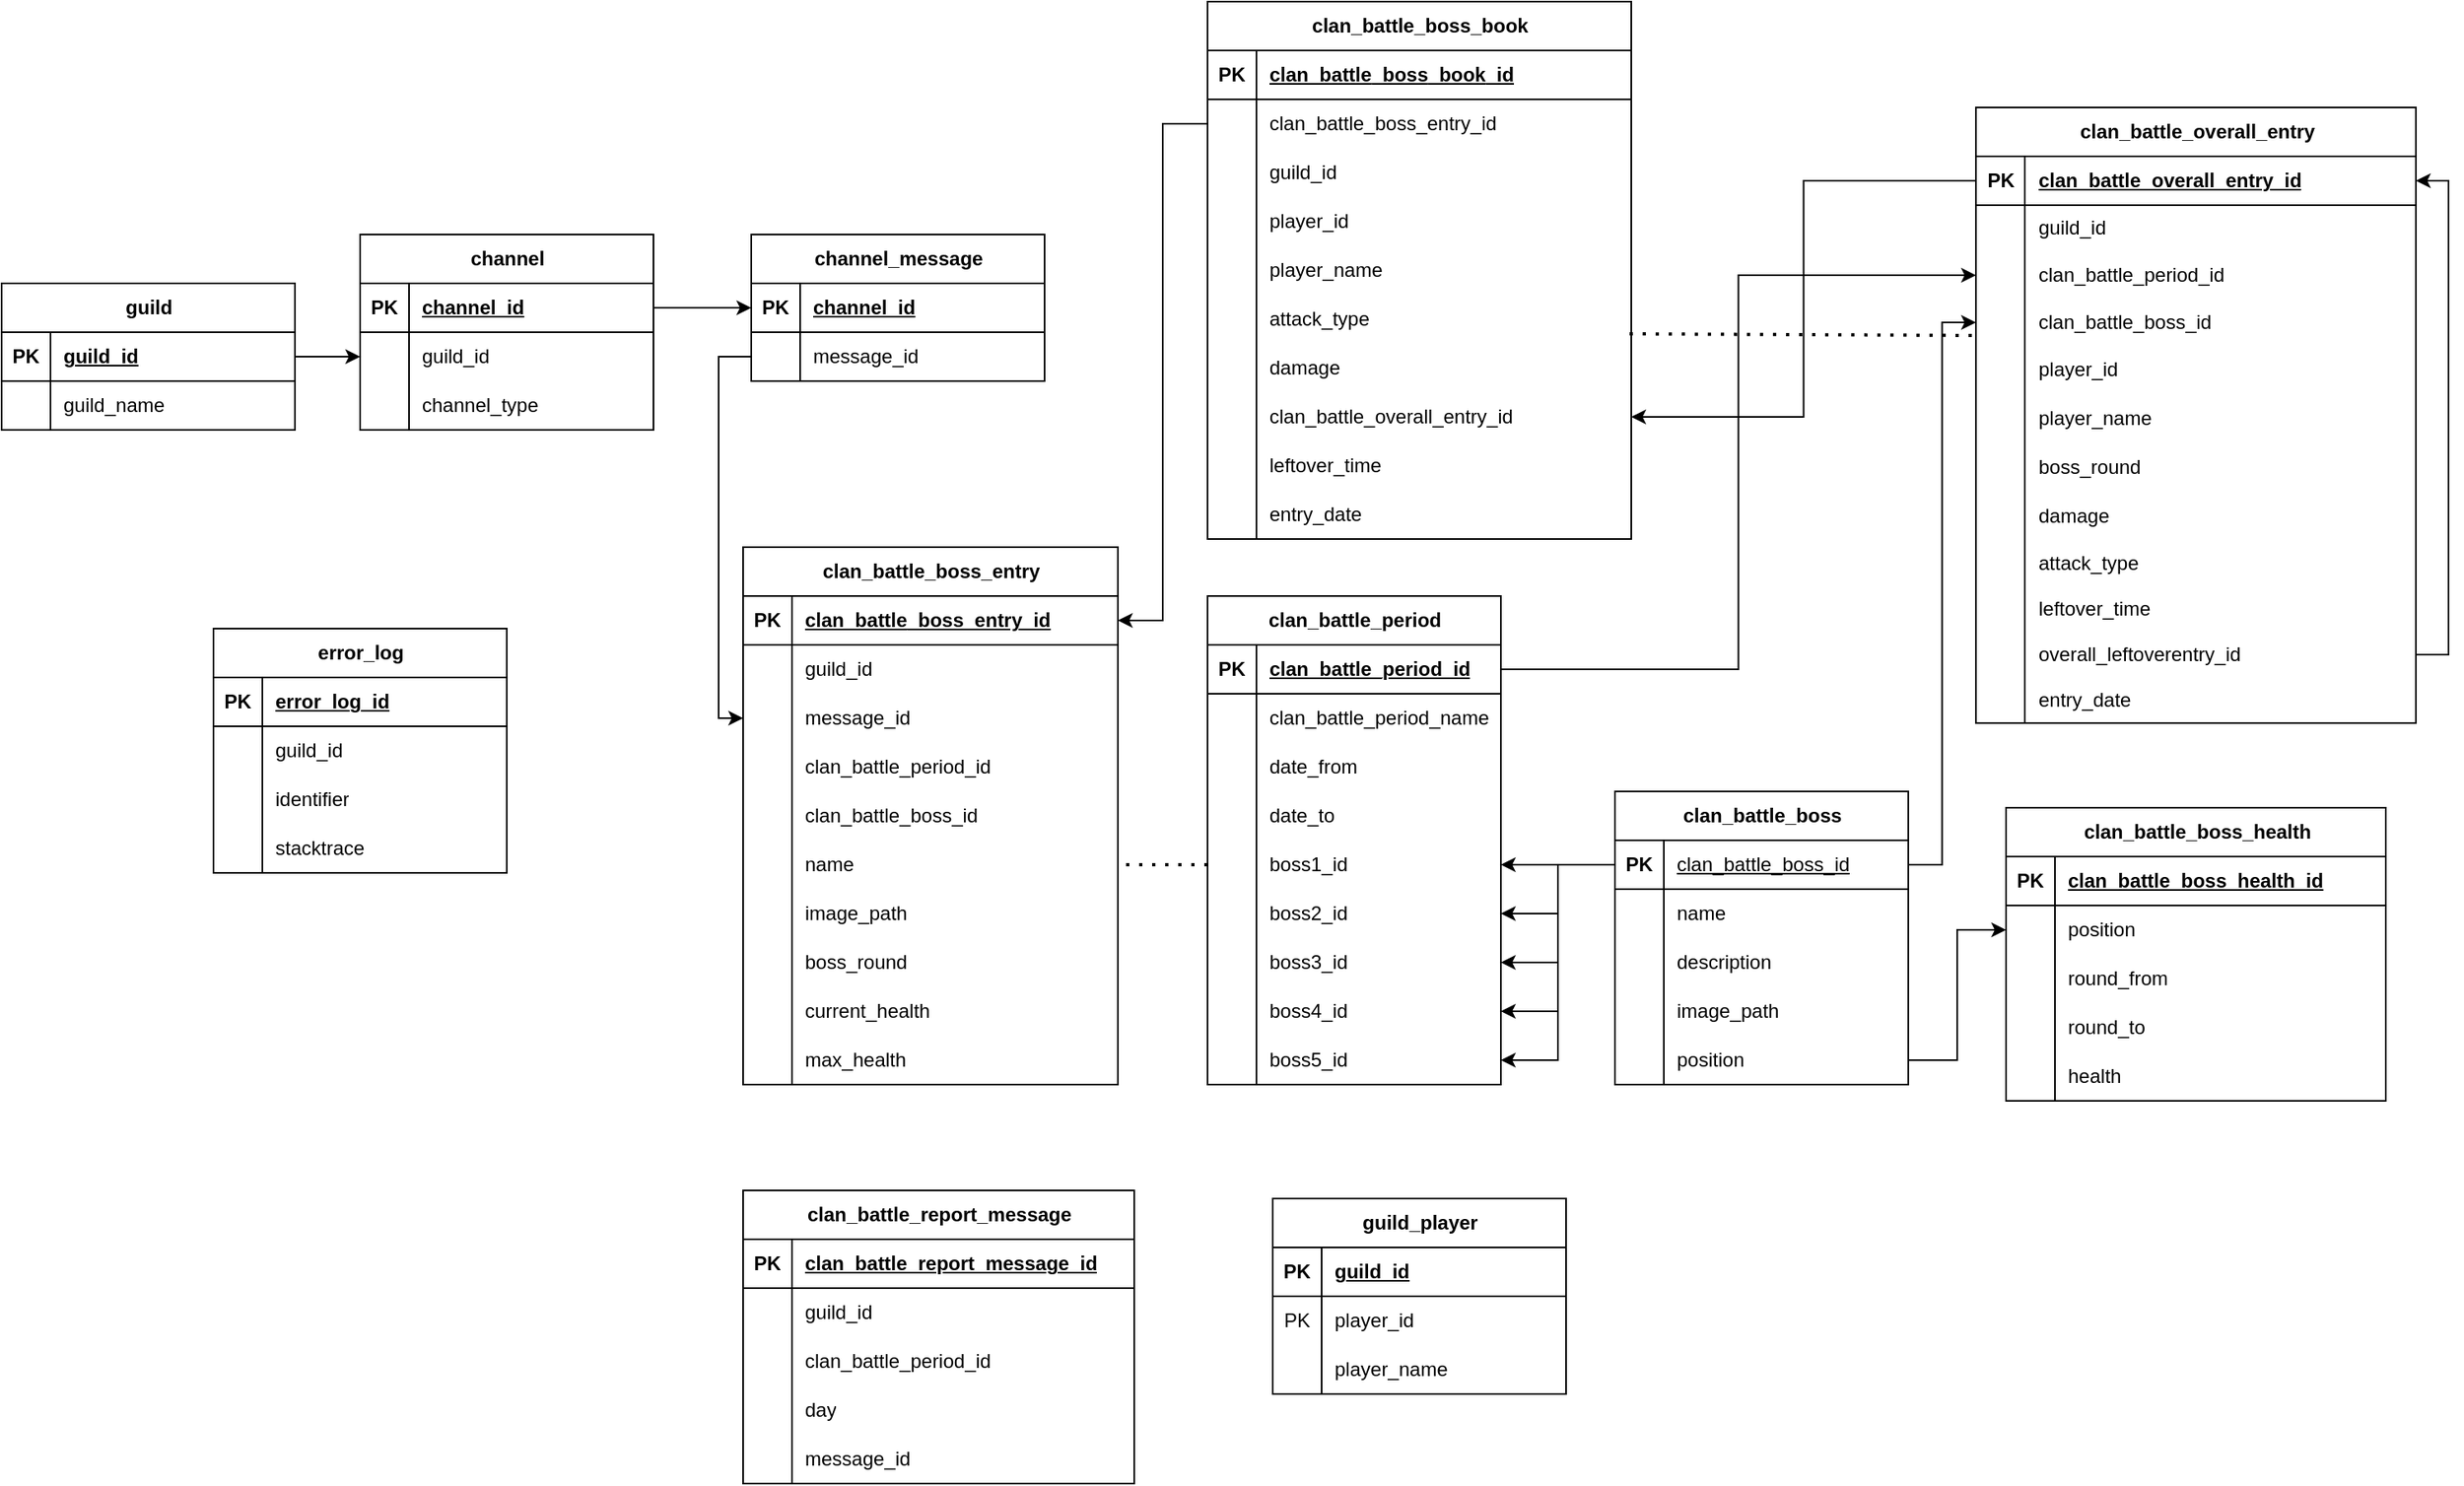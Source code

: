 <mxfile version="26.2.2">
  <diagram name="Page-1" id="Na9l8g__EAlhR9J3Zmgt">
    <mxGraphModel dx="4760" dy="2863" grid="1" gridSize="10" guides="1" tooltips="1" connect="1" arrows="1" fold="1" page="1" pageScale="1" pageWidth="1654" pageHeight="1169" math="0" shadow="0">
      <root>
        <mxCell id="0" />
        <mxCell id="1" parent="0" />
        <mxCell id="4W04T9VFL-txrVw9mrA6-1" value="guild" style="shape=table;startSize=30;container=1;collapsible=1;childLayout=tableLayout;fixedRows=1;rowLines=0;fontStyle=1;align=center;resizeLast=1;html=1;" parent="1" vertex="1">
          <mxGeometry x="20" y="188" width="180" height="90" as="geometry" />
        </mxCell>
        <mxCell id="4W04T9VFL-txrVw9mrA6-2" value="" style="shape=tableRow;horizontal=0;startSize=0;swimlaneHead=0;swimlaneBody=0;fillColor=none;collapsible=0;dropTarget=0;points=[[0,0.5],[1,0.5]];portConstraint=eastwest;top=0;left=0;right=0;bottom=1;" parent="4W04T9VFL-txrVw9mrA6-1" vertex="1">
          <mxGeometry y="30" width="180" height="30" as="geometry" />
        </mxCell>
        <mxCell id="4W04T9VFL-txrVw9mrA6-3" value="PK" style="shape=partialRectangle;connectable=0;fillColor=none;top=0;left=0;bottom=0;right=0;fontStyle=1;overflow=hidden;whiteSpace=wrap;html=1;" parent="4W04T9VFL-txrVw9mrA6-2" vertex="1">
          <mxGeometry width="30" height="30" as="geometry">
            <mxRectangle width="30" height="30" as="alternateBounds" />
          </mxGeometry>
        </mxCell>
        <mxCell id="4W04T9VFL-txrVw9mrA6-4" value="guild_id" style="shape=partialRectangle;connectable=0;fillColor=none;top=0;left=0;bottom=0;right=0;align=left;spacingLeft=6;fontStyle=5;overflow=hidden;whiteSpace=wrap;html=1;" parent="4W04T9VFL-txrVw9mrA6-2" vertex="1">
          <mxGeometry x="30" width="150" height="30" as="geometry">
            <mxRectangle width="150" height="30" as="alternateBounds" />
          </mxGeometry>
        </mxCell>
        <mxCell id="3OlU9AiTcyGZtDWa4HeJ-1" value="" style="shape=tableRow;horizontal=0;startSize=0;swimlaneHead=0;swimlaneBody=0;fillColor=none;collapsible=0;dropTarget=0;points=[[0,0.5],[1,0.5]];portConstraint=eastwest;top=0;left=0;right=0;bottom=0;" parent="4W04T9VFL-txrVw9mrA6-1" vertex="1">
          <mxGeometry y="60" width="180" height="30" as="geometry" />
        </mxCell>
        <mxCell id="3OlU9AiTcyGZtDWa4HeJ-2" value="" style="shape=partialRectangle;connectable=0;fillColor=none;top=0;left=0;bottom=0;right=0;editable=1;overflow=hidden;whiteSpace=wrap;html=1;" parent="3OlU9AiTcyGZtDWa4HeJ-1" vertex="1">
          <mxGeometry width="30" height="30" as="geometry">
            <mxRectangle width="30" height="30" as="alternateBounds" />
          </mxGeometry>
        </mxCell>
        <mxCell id="3OlU9AiTcyGZtDWa4HeJ-3" value="guild_name" style="shape=partialRectangle;connectable=0;fillColor=none;top=0;left=0;bottom=0;right=0;align=left;spacingLeft=6;overflow=hidden;whiteSpace=wrap;html=1;" parent="3OlU9AiTcyGZtDWa4HeJ-1" vertex="1">
          <mxGeometry x="30" width="150" height="30" as="geometry">
            <mxRectangle width="150" height="30" as="alternateBounds" />
          </mxGeometry>
        </mxCell>
        <mxCell id="4W04T9VFL-txrVw9mrA6-27" value="channel_message" style="shape=table;startSize=30;container=1;collapsible=1;childLayout=tableLayout;fixedRows=1;rowLines=0;fontStyle=1;align=center;resizeLast=1;html=1;" parent="1" vertex="1">
          <mxGeometry x="480" y="158" width="180" height="90" as="geometry">
            <mxRectangle x="410" y="160" width="130" height="30" as="alternateBounds" />
          </mxGeometry>
        </mxCell>
        <mxCell id="4W04T9VFL-txrVw9mrA6-28" value="" style="shape=tableRow;horizontal=0;startSize=0;swimlaneHead=0;swimlaneBody=0;fillColor=none;collapsible=0;dropTarget=0;points=[[0,0.5],[1,0.5]];portConstraint=eastwest;top=0;left=0;right=0;bottom=1;" parent="4W04T9VFL-txrVw9mrA6-27" vertex="1">
          <mxGeometry y="30" width="180" height="30" as="geometry" />
        </mxCell>
        <mxCell id="4W04T9VFL-txrVw9mrA6-29" value="PK" style="shape=partialRectangle;connectable=0;fillColor=none;top=0;left=0;bottom=0;right=0;fontStyle=1;overflow=hidden;whiteSpace=wrap;html=1;" parent="4W04T9VFL-txrVw9mrA6-28" vertex="1">
          <mxGeometry width="30" height="30" as="geometry">
            <mxRectangle width="30" height="30" as="alternateBounds" />
          </mxGeometry>
        </mxCell>
        <mxCell id="4W04T9VFL-txrVw9mrA6-30" value="channel_id" style="shape=partialRectangle;connectable=0;fillColor=none;top=0;left=0;bottom=0;right=0;align=left;spacingLeft=6;fontStyle=5;overflow=hidden;whiteSpace=wrap;html=1;" parent="4W04T9VFL-txrVw9mrA6-28" vertex="1">
          <mxGeometry x="30" width="150" height="30" as="geometry">
            <mxRectangle width="150" height="30" as="alternateBounds" />
          </mxGeometry>
        </mxCell>
        <mxCell id="4W04T9VFL-txrVw9mrA6-34" value="" style="shape=tableRow;horizontal=0;startSize=0;swimlaneHead=0;swimlaneBody=0;fillColor=none;collapsible=0;dropTarget=0;points=[[0,0.5],[1,0.5]];portConstraint=eastwest;top=0;left=0;right=0;bottom=0;" parent="4W04T9VFL-txrVw9mrA6-27" vertex="1">
          <mxGeometry y="60" width="180" height="30" as="geometry" />
        </mxCell>
        <mxCell id="4W04T9VFL-txrVw9mrA6-35" value="" style="shape=partialRectangle;connectable=0;fillColor=none;top=0;left=0;bottom=0;right=0;editable=1;overflow=hidden;whiteSpace=wrap;html=1;" parent="4W04T9VFL-txrVw9mrA6-34" vertex="1">
          <mxGeometry width="30" height="30" as="geometry">
            <mxRectangle width="30" height="30" as="alternateBounds" />
          </mxGeometry>
        </mxCell>
        <mxCell id="4W04T9VFL-txrVw9mrA6-36" value="message_id" style="shape=partialRectangle;connectable=0;fillColor=none;top=0;left=0;bottom=0;right=0;align=left;spacingLeft=6;overflow=hidden;whiteSpace=wrap;html=1;" parent="4W04T9VFL-txrVw9mrA6-34" vertex="1">
          <mxGeometry x="30" width="150" height="30" as="geometry">
            <mxRectangle width="150" height="30" as="alternateBounds" />
          </mxGeometry>
        </mxCell>
        <mxCell id="4W04T9VFL-txrVw9mrA6-167" value="clan_battle_boss_book" style="shape=table;startSize=30;container=1;collapsible=1;childLayout=tableLayout;fixedRows=1;rowLines=0;fontStyle=1;align=center;resizeLast=1;html=1;" parent="1" vertex="1">
          <mxGeometry x="760" y="15" width="260" height="330" as="geometry" />
        </mxCell>
        <mxCell id="4W04T9VFL-txrVw9mrA6-168" value="" style="shape=tableRow;horizontal=0;startSize=0;swimlaneHead=0;swimlaneBody=0;fillColor=none;collapsible=0;dropTarget=0;points=[[0,0.5],[1,0.5]];portConstraint=eastwest;top=0;left=0;right=0;bottom=1;" parent="4W04T9VFL-txrVw9mrA6-167" vertex="1">
          <mxGeometry y="30" width="260" height="30" as="geometry" />
        </mxCell>
        <mxCell id="4W04T9VFL-txrVw9mrA6-169" value="PK" style="shape=partialRectangle;connectable=0;fillColor=none;top=0;left=0;bottom=0;right=0;fontStyle=1;overflow=hidden;whiteSpace=wrap;html=1;" parent="4W04T9VFL-txrVw9mrA6-168" vertex="1">
          <mxGeometry width="30" height="30" as="geometry">
            <mxRectangle width="30" height="30" as="alternateBounds" />
          </mxGeometry>
        </mxCell>
        <mxCell id="4W04T9VFL-txrVw9mrA6-170" value="&lt;span style=&quot;text-align: center; text-wrap-mode: nowrap;&quot;&gt;clan_battle&lt;/span&gt;&lt;span style=&quot;text-align: center; text-wrap-mode: nowrap;&quot;&gt;_boss&lt;/span&gt;&lt;span style=&quot;text-align: center; text-wrap-mode: nowrap;&quot;&gt;_book&lt;/span&gt;&lt;span style=&quot;text-align: center; text-wrap-mode: nowrap;&quot;&gt;_id&lt;/span&gt;" style="shape=partialRectangle;connectable=0;fillColor=none;top=0;left=0;bottom=0;right=0;align=left;spacingLeft=6;fontStyle=5;overflow=hidden;whiteSpace=wrap;html=1;" parent="4W04T9VFL-txrVw9mrA6-168" vertex="1">
          <mxGeometry x="30" width="230" height="30" as="geometry">
            <mxRectangle width="230" height="30" as="alternateBounds" />
          </mxGeometry>
        </mxCell>
        <mxCell id="4W04T9VFL-txrVw9mrA6-177" value="" style="shape=tableRow;horizontal=0;startSize=0;swimlaneHead=0;swimlaneBody=0;fillColor=none;collapsible=0;dropTarget=0;points=[[0,0.5],[1,0.5]];portConstraint=eastwest;top=0;left=0;right=0;bottom=0;" parent="4W04T9VFL-txrVw9mrA6-167" vertex="1">
          <mxGeometry y="60" width="260" height="30" as="geometry" />
        </mxCell>
        <mxCell id="4W04T9VFL-txrVw9mrA6-178" value="" style="shape=partialRectangle;connectable=0;fillColor=none;top=0;left=0;bottom=0;right=0;editable=1;overflow=hidden;whiteSpace=wrap;html=1;" parent="4W04T9VFL-txrVw9mrA6-177" vertex="1">
          <mxGeometry width="30" height="30" as="geometry">
            <mxRectangle width="30" height="30" as="alternateBounds" />
          </mxGeometry>
        </mxCell>
        <mxCell id="4W04T9VFL-txrVw9mrA6-179" value="clan_battle_boss_entry_id" style="shape=partialRectangle;connectable=0;fillColor=none;top=0;left=0;bottom=0;right=0;align=left;spacingLeft=6;overflow=hidden;whiteSpace=wrap;html=1;" parent="4W04T9VFL-txrVw9mrA6-177" vertex="1">
          <mxGeometry x="30" width="230" height="30" as="geometry">
            <mxRectangle width="230" height="30" as="alternateBounds" />
          </mxGeometry>
        </mxCell>
        <mxCell id="h4AbPVyn8MnWy5mt0-zp-55" value="" style="shape=tableRow;horizontal=0;startSize=0;swimlaneHead=0;swimlaneBody=0;fillColor=none;collapsible=0;dropTarget=0;points=[[0,0.5],[1,0.5]];portConstraint=eastwest;top=0;left=0;right=0;bottom=0;" parent="4W04T9VFL-txrVw9mrA6-167" vertex="1">
          <mxGeometry y="90" width="260" height="30" as="geometry" />
        </mxCell>
        <mxCell id="h4AbPVyn8MnWy5mt0-zp-56" value="" style="shape=partialRectangle;connectable=0;fillColor=none;top=0;left=0;bottom=0;right=0;editable=1;overflow=hidden;whiteSpace=wrap;html=1;" parent="h4AbPVyn8MnWy5mt0-zp-55" vertex="1">
          <mxGeometry width="30" height="30" as="geometry">
            <mxRectangle width="30" height="30" as="alternateBounds" />
          </mxGeometry>
        </mxCell>
        <mxCell id="h4AbPVyn8MnWy5mt0-zp-57" value="guild_id" style="shape=partialRectangle;connectable=0;fillColor=none;top=0;left=0;bottom=0;right=0;align=left;spacingLeft=6;overflow=hidden;whiteSpace=wrap;html=1;" parent="h4AbPVyn8MnWy5mt0-zp-55" vertex="1">
          <mxGeometry x="30" width="230" height="30" as="geometry">
            <mxRectangle width="230" height="30" as="alternateBounds" />
          </mxGeometry>
        </mxCell>
        <mxCell id="4W04T9VFL-txrVw9mrA6-171" value="" style="shape=tableRow;horizontal=0;startSize=0;swimlaneHead=0;swimlaneBody=0;fillColor=none;collapsible=0;dropTarget=0;points=[[0,0.5],[1,0.5]];portConstraint=eastwest;top=0;left=0;right=0;bottom=0;" parent="4W04T9VFL-txrVw9mrA6-167" vertex="1">
          <mxGeometry y="120" width="260" height="30" as="geometry" />
        </mxCell>
        <mxCell id="4W04T9VFL-txrVw9mrA6-172" value="" style="shape=partialRectangle;connectable=0;fillColor=none;top=0;left=0;bottom=0;right=0;editable=1;overflow=hidden;whiteSpace=wrap;html=1;" parent="4W04T9VFL-txrVw9mrA6-171" vertex="1">
          <mxGeometry width="30" height="30" as="geometry">
            <mxRectangle width="30" height="30" as="alternateBounds" />
          </mxGeometry>
        </mxCell>
        <mxCell id="4W04T9VFL-txrVw9mrA6-173" value="player_id" style="shape=partialRectangle;connectable=0;fillColor=none;top=0;left=0;bottom=0;right=0;align=left;spacingLeft=6;overflow=hidden;whiteSpace=wrap;html=1;" parent="4W04T9VFL-txrVw9mrA6-171" vertex="1">
          <mxGeometry x="30" width="230" height="30" as="geometry">
            <mxRectangle width="230" height="30" as="alternateBounds" />
          </mxGeometry>
        </mxCell>
        <mxCell id="4W04T9VFL-txrVw9mrA6-174" value="" style="shape=tableRow;horizontal=0;startSize=0;swimlaneHead=0;swimlaneBody=0;fillColor=none;collapsible=0;dropTarget=0;points=[[0,0.5],[1,0.5]];portConstraint=eastwest;top=0;left=0;right=0;bottom=0;" parent="4W04T9VFL-txrVw9mrA6-167" vertex="1">
          <mxGeometry y="150" width="260" height="30" as="geometry" />
        </mxCell>
        <mxCell id="4W04T9VFL-txrVw9mrA6-175" value="" style="shape=partialRectangle;connectable=0;fillColor=none;top=0;left=0;bottom=0;right=0;editable=1;overflow=hidden;whiteSpace=wrap;html=1;" parent="4W04T9VFL-txrVw9mrA6-174" vertex="1">
          <mxGeometry width="30" height="30" as="geometry">
            <mxRectangle width="30" height="30" as="alternateBounds" />
          </mxGeometry>
        </mxCell>
        <mxCell id="4W04T9VFL-txrVw9mrA6-176" value="player_name" style="shape=partialRectangle;connectable=0;fillColor=none;top=0;left=0;bottom=0;right=0;align=left;spacingLeft=6;overflow=hidden;whiteSpace=wrap;html=1;" parent="4W04T9VFL-txrVw9mrA6-174" vertex="1">
          <mxGeometry x="30" width="230" height="30" as="geometry">
            <mxRectangle width="230" height="30" as="alternateBounds" />
          </mxGeometry>
        </mxCell>
        <mxCell id="z1_MMsNxIoDXay9PY_WW-51" value="" style="shape=tableRow;horizontal=0;startSize=0;swimlaneHead=0;swimlaneBody=0;fillColor=none;collapsible=0;dropTarget=0;points=[[0,0.5],[1,0.5]];portConstraint=eastwest;top=0;left=0;right=0;bottom=0;" parent="4W04T9VFL-txrVw9mrA6-167" vertex="1">
          <mxGeometry y="180" width="260" height="30" as="geometry" />
        </mxCell>
        <mxCell id="z1_MMsNxIoDXay9PY_WW-52" value="" style="shape=partialRectangle;connectable=0;fillColor=none;top=0;left=0;bottom=0;right=0;editable=1;overflow=hidden;whiteSpace=wrap;html=1;" parent="z1_MMsNxIoDXay9PY_WW-51" vertex="1">
          <mxGeometry width="30" height="30" as="geometry">
            <mxRectangle width="30" height="30" as="alternateBounds" />
          </mxGeometry>
        </mxCell>
        <mxCell id="z1_MMsNxIoDXay9PY_WW-53" value="attack_type" style="shape=partialRectangle;connectable=0;fillColor=none;top=0;left=0;bottom=0;right=0;align=left;spacingLeft=6;overflow=hidden;whiteSpace=wrap;html=1;" parent="z1_MMsNxIoDXay9PY_WW-51" vertex="1">
          <mxGeometry x="30" width="230" height="30" as="geometry">
            <mxRectangle width="230" height="30" as="alternateBounds" />
          </mxGeometry>
        </mxCell>
        <mxCell id="4W04T9VFL-txrVw9mrA6-188" value="" style="shape=tableRow;horizontal=0;startSize=0;swimlaneHead=0;swimlaneBody=0;fillColor=none;collapsible=0;dropTarget=0;points=[[0,0.5],[1,0.5]];portConstraint=eastwest;top=0;left=0;right=0;bottom=0;" parent="4W04T9VFL-txrVw9mrA6-167" vertex="1">
          <mxGeometry y="210" width="260" height="30" as="geometry" />
        </mxCell>
        <mxCell id="4W04T9VFL-txrVw9mrA6-189" value="" style="shape=partialRectangle;connectable=0;fillColor=none;top=0;left=0;bottom=0;right=0;editable=1;overflow=hidden;whiteSpace=wrap;html=1;" parent="4W04T9VFL-txrVw9mrA6-188" vertex="1">
          <mxGeometry width="30" height="30" as="geometry">
            <mxRectangle width="30" height="30" as="alternateBounds" />
          </mxGeometry>
        </mxCell>
        <mxCell id="4W04T9VFL-txrVw9mrA6-190" value="damage" style="shape=partialRectangle;connectable=0;fillColor=none;top=0;left=0;bottom=0;right=0;align=left;spacingLeft=6;overflow=hidden;whiteSpace=wrap;html=1;" parent="4W04T9VFL-txrVw9mrA6-188" vertex="1">
          <mxGeometry x="30" width="230" height="30" as="geometry">
            <mxRectangle width="230" height="30" as="alternateBounds" />
          </mxGeometry>
        </mxCell>
        <mxCell id="q9YKt4Ecyo9Hp0CwiwOI-16" value="" style="shape=tableRow;horizontal=0;startSize=0;swimlaneHead=0;swimlaneBody=0;fillColor=none;collapsible=0;dropTarget=0;points=[[0,0.5],[1,0.5]];portConstraint=eastwest;top=0;left=0;right=0;bottom=0;" parent="4W04T9VFL-txrVw9mrA6-167" vertex="1">
          <mxGeometry y="240" width="260" height="30" as="geometry" />
        </mxCell>
        <mxCell id="q9YKt4Ecyo9Hp0CwiwOI-17" value="" style="shape=partialRectangle;connectable=0;fillColor=none;top=0;left=0;bottom=0;right=0;editable=1;overflow=hidden;whiteSpace=wrap;html=1;" parent="q9YKt4Ecyo9Hp0CwiwOI-16" vertex="1">
          <mxGeometry width="30" height="30" as="geometry">
            <mxRectangle width="30" height="30" as="alternateBounds" />
          </mxGeometry>
        </mxCell>
        <mxCell id="q9YKt4Ecyo9Hp0CwiwOI-18" value="clan_battle_overall_entry_id" style="shape=partialRectangle;connectable=0;fillColor=none;top=0;left=0;bottom=0;right=0;align=left;spacingLeft=6;overflow=hidden;whiteSpace=wrap;html=1;" parent="q9YKt4Ecyo9Hp0CwiwOI-16" vertex="1">
          <mxGeometry x="30" width="230" height="30" as="geometry">
            <mxRectangle width="230" height="30" as="alternateBounds" />
          </mxGeometry>
        </mxCell>
        <mxCell id="dvPDIq1xNMgPmT8pVxbE-26" value="" style="shape=tableRow;horizontal=0;startSize=0;swimlaneHead=0;swimlaneBody=0;fillColor=none;collapsible=0;dropTarget=0;points=[[0,0.5],[1,0.5]];portConstraint=eastwest;top=0;left=0;right=0;bottom=0;" parent="4W04T9VFL-txrVw9mrA6-167" vertex="1">
          <mxGeometry y="270" width="260" height="30" as="geometry" />
        </mxCell>
        <mxCell id="dvPDIq1xNMgPmT8pVxbE-27" value="" style="shape=partialRectangle;connectable=0;fillColor=none;top=0;left=0;bottom=0;right=0;editable=1;overflow=hidden;whiteSpace=wrap;html=1;" parent="dvPDIq1xNMgPmT8pVxbE-26" vertex="1">
          <mxGeometry width="30" height="30" as="geometry">
            <mxRectangle width="30" height="30" as="alternateBounds" />
          </mxGeometry>
        </mxCell>
        <mxCell id="dvPDIq1xNMgPmT8pVxbE-28" value="leftover_time" style="shape=partialRectangle;connectable=0;fillColor=none;top=0;left=0;bottom=0;right=0;align=left;spacingLeft=6;overflow=hidden;whiteSpace=wrap;html=1;" parent="dvPDIq1xNMgPmT8pVxbE-26" vertex="1">
          <mxGeometry x="30" width="230" height="30" as="geometry">
            <mxRectangle width="230" height="30" as="alternateBounds" />
          </mxGeometry>
        </mxCell>
        <mxCell id="q9YKt4Ecyo9Hp0CwiwOI-41" value="" style="shape=tableRow;horizontal=0;startSize=0;swimlaneHead=0;swimlaneBody=0;fillColor=none;collapsible=0;dropTarget=0;points=[[0,0.5],[1,0.5]];portConstraint=eastwest;top=0;left=0;right=0;bottom=0;" parent="4W04T9VFL-txrVw9mrA6-167" vertex="1">
          <mxGeometry y="300" width="260" height="30" as="geometry" />
        </mxCell>
        <mxCell id="q9YKt4Ecyo9Hp0CwiwOI-42" value="" style="shape=partialRectangle;connectable=0;fillColor=none;top=0;left=0;bottom=0;right=0;editable=1;overflow=hidden;whiteSpace=wrap;html=1;" parent="q9YKt4Ecyo9Hp0CwiwOI-41" vertex="1">
          <mxGeometry width="30" height="30" as="geometry">
            <mxRectangle width="30" height="30" as="alternateBounds" />
          </mxGeometry>
        </mxCell>
        <mxCell id="q9YKt4Ecyo9Hp0CwiwOI-43" value="entry_date" style="shape=partialRectangle;connectable=0;fillColor=none;top=0;left=0;bottom=0;right=0;align=left;spacingLeft=6;overflow=hidden;whiteSpace=wrap;html=1;" parent="q9YKt4Ecyo9Hp0CwiwOI-41" vertex="1">
          <mxGeometry x="30" width="230" height="30" as="geometry">
            <mxRectangle width="230" height="30" as="alternateBounds" />
          </mxGeometry>
        </mxCell>
        <mxCell id="z1_MMsNxIoDXay9PY_WW-7" value="clan_battle_period" style="shape=table;startSize=30;container=1;collapsible=1;childLayout=tableLayout;fixedRows=1;rowLines=0;fontStyle=1;align=center;resizeLast=1;html=1;" parent="1" vertex="1">
          <mxGeometry x="760" y="380" width="180" height="300" as="geometry" />
        </mxCell>
        <mxCell id="z1_MMsNxIoDXay9PY_WW-8" value="" style="shape=tableRow;horizontal=0;startSize=0;swimlaneHead=0;swimlaneBody=0;fillColor=none;collapsible=0;dropTarget=0;points=[[0,0.5],[1,0.5]];portConstraint=eastwest;top=0;left=0;right=0;bottom=1;" parent="z1_MMsNxIoDXay9PY_WW-7" vertex="1">
          <mxGeometry y="30" width="180" height="30" as="geometry" />
        </mxCell>
        <mxCell id="z1_MMsNxIoDXay9PY_WW-9" value="PK" style="shape=partialRectangle;connectable=0;fillColor=none;top=0;left=0;bottom=0;right=0;fontStyle=1;overflow=hidden;whiteSpace=wrap;html=1;" parent="z1_MMsNxIoDXay9PY_WW-8" vertex="1">
          <mxGeometry width="30" height="30" as="geometry">
            <mxRectangle width="30" height="30" as="alternateBounds" />
          </mxGeometry>
        </mxCell>
        <mxCell id="z1_MMsNxIoDXay9PY_WW-10" value="clan_battle_period_id" style="shape=partialRectangle;connectable=0;fillColor=none;top=0;left=0;bottom=0;right=0;align=left;spacingLeft=6;fontStyle=5;overflow=hidden;whiteSpace=wrap;html=1;" parent="z1_MMsNxIoDXay9PY_WW-8" vertex="1">
          <mxGeometry x="30" width="150" height="30" as="geometry">
            <mxRectangle width="150" height="30" as="alternateBounds" />
          </mxGeometry>
        </mxCell>
        <mxCell id="z1_MMsNxIoDXay9PY_WW-17" value="" style="shape=tableRow;horizontal=0;startSize=0;swimlaneHead=0;swimlaneBody=0;fillColor=none;collapsible=0;dropTarget=0;points=[[0,0.5],[1,0.5]];portConstraint=eastwest;top=0;left=0;right=0;bottom=0;" parent="z1_MMsNxIoDXay9PY_WW-7" vertex="1">
          <mxGeometry y="60" width="180" height="30" as="geometry" />
        </mxCell>
        <mxCell id="z1_MMsNxIoDXay9PY_WW-18" value="" style="shape=partialRectangle;connectable=0;fillColor=none;top=0;left=0;bottom=0;right=0;editable=1;overflow=hidden;whiteSpace=wrap;html=1;" parent="z1_MMsNxIoDXay9PY_WW-17" vertex="1">
          <mxGeometry width="30" height="30" as="geometry">
            <mxRectangle width="30" height="30" as="alternateBounds" />
          </mxGeometry>
        </mxCell>
        <mxCell id="z1_MMsNxIoDXay9PY_WW-19" value="clan_battle_period_name" style="shape=partialRectangle;connectable=0;fillColor=none;top=0;left=0;bottom=0;right=0;align=left;spacingLeft=6;overflow=hidden;whiteSpace=wrap;html=1;" parent="z1_MMsNxIoDXay9PY_WW-17" vertex="1">
          <mxGeometry x="30" width="150" height="30" as="geometry">
            <mxRectangle width="150" height="30" as="alternateBounds" />
          </mxGeometry>
        </mxCell>
        <mxCell id="z1_MMsNxIoDXay9PY_WW-11" value="" style="shape=tableRow;horizontal=0;startSize=0;swimlaneHead=0;swimlaneBody=0;fillColor=none;collapsible=0;dropTarget=0;points=[[0,0.5],[1,0.5]];portConstraint=eastwest;top=0;left=0;right=0;bottom=0;" parent="z1_MMsNxIoDXay9PY_WW-7" vertex="1">
          <mxGeometry y="90" width="180" height="30" as="geometry" />
        </mxCell>
        <mxCell id="z1_MMsNxIoDXay9PY_WW-12" value="" style="shape=partialRectangle;connectable=0;fillColor=none;top=0;left=0;bottom=0;right=0;editable=1;overflow=hidden;whiteSpace=wrap;html=1;" parent="z1_MMsNxIoDXay9PY_WW-11" vertex="1">
          <mxGeometry width="30" height="30" as="geometry">
            <mxRectangle width="30" height="30" as="alternateBounds" />
          </mxGeometry>
        </mxCell>
        <mxCell id="z1_MMsNxIoDXay9PY_WW-13" value="date_from" style="shape=partialRectangle;connectable=0;fillColor=none;top=0;left=0;bottom=0;right=0;align=left;spacingLeft=6;overflow=hidden;whiteSpace=wrap;html=1;" parent="z1_MMsNxIoDXay9PY_WW-11" vertex="1">
          <mxGeometry x="30" width="150" height="30" as="geometry">
            <mxRectangle width="150" height="30" as="alternateBounds" />
          </mxGeometry>
        </mxCell>
        <mxCell id="z1_MMsNxIoDXay9PY_WW-14" value="" style="shape=tableRow;horizontal=0;startSize=0;swimlaneHead=0;swimlaneBody=0;fillColor=none;collapsible=0;dropTarget=0;points=[[0,0.5],[1,0.5]];portConstraint=eastwest;top=0;left=0;right=0;bottom=0;" parent="z1_MMsNxIoDXay9PY_WW-7" vertex="1">
          <mxGeometry y="120" width="180" height="30" as="geometry" />
        </mxCell>
        <mxCell id="z1_MMsNxIoDXay9PY_WW-15" value="" style="shape=partialRectangle;connectable=0;fillColor=none;top=0;left=0;bottom=0;right=0;editable=1;overflow=hidden;whiteSpace=wrap;html=1;" parent="z1_MMsNxIoDXay9PY_WW-14" vertex="1">
          <mxGeometry width="30" height="30" as="geometry">
            <mxRectangle width="30" height="30" as="alternateBounds" />
          </mxGeometry>
        </mxCell>
        <mxCell id="z1_MMsNxIoDXay9PY_WW-16" value="date_to" style="shape=partialRectangle;connectable=0;fillColor=none;top=0;left=0;bottom=0;right=0;align=left;spacingLeft=6;overflow=hidden;whiteSpace=wrap;html=1;" parent="z1_MMsNxIoDXay9PY_WW-14" vertex="1">
          <mxGeometry x="30" width="150" height="30" as="geometry">
            <mxRectangle width="150" height="30" as="alternateBounds" />
          </mxGeometry>
        </mxCell>
        <mxCell id="z1_MMsNxIoDXay9PY_WW-74" value="" style="shape=tableRow;horizontal=0;startSize=0;swimlaneHead=0;swimlaneBody=0;fillColor=none;collapsible=0;dropTarget=0;points=[[0,0.5],[1,0.5]];portConstraint=eastwest;top=0;left=0;right=0;bottom=0;" parent="z1_MMsNxIoDXay9PY_WW-7" vertex="1">
          <mxGeometry y="150" width="180" height="30" as="geometry" />
        </mxCell>
        <mxCell id="z1_MMsNxIoDXay9PY_WW-75" value="" style="shape=partialRectangle;connectable=0;fillColor=none;top=0;left=0;bottom=0;right=0;editable=1;overflow=hidden;whiteSpace=wrap;html=1;" parent="z1_MMsNxIoDXay9PY_WW-74" vertex="1">
          <mxGeometry width="30" height="30" as="geometry">
            <mxRectangle width="30" height="30" as="alternateBounds" />
          </mxGeometry>
        </mxCell>
        <mxCell id="z1_MMsNxIoDXay9PY_WW-76" value="boss1_id" style="shape=partialRectangle;connectable=0;fillColor=none;top=0;left=0;bottom=0;right=0;align=left;spacingLeft=6;overflow=hidden;whiteSpace=wrap;html=1;" parent="z1_MMsNxIoDXay9PY_WW-74" vertex="1">
          <mxGeometry x="30" width="150" height="30" as="geometry">
            <mxRectangle width="150" height="30" as="alternateBounds" />
          </mxGeometry>
        </mxCell>
        <mxCell id="z1_MMsNxIoDXay9PY_WW-78" value="" style="shape=tableRow;horizontal=0;startSize=0;swimlaneHead=0;swimlaneBody=0;fillColor=none;collapsible=0;dropTarget=0;points=[[0,0.5],[1,0.5]];portConstraint=eastwest;top=0;left=0;right=0;bottom=0;" parent="z1_MMsNxIoDXay9PY_WW-7" vertex="1">
          <mxGeometry y="180" width="180" height="30" as="geometry" />
        </mxCell>
        <mxCell id="z1_MMsNxIoDXay9PY_WW-79" value="" style="shape=partialRectangle;connectable=0;fillColor=none;top=0;left=0;bottom=0;right=0;editable=1;overflow=hidden;whiteSpace=wrap;html=1;" parent="z1_MMsNxIoDXay9PY_WW-78" vertex="1">
          <mxGeometry width="30" height="30" as="geometry">
            <mxRectangle width="30" height="30" as="alternateBounds" />
          </mxGeometry>
        </mxCell>
        <mxCell id="z1_MMsNxIoDXay9PY_WW-80" value="boss2_id" style="shape=partialRectangle;connectable=0;fillColor=none;top=0;left=0;bottom=0;right=0;align=left;spacingLeft=6;overflow=hidden;whiteSpace=wrap;html=1;" parent="z1_MMsNxIoDXay9PY_WW-78" vertex="1">
          <mxGeometry x="30" width="150" height="30" as="geometry">
            <mxRectangle width="150" height="30" as="alternateBounds" />
          </mxGeometry>
        </mxCell>
        <mxCell id="z1_MMsNxIoDXay9PY_WW-81" value="" style="shape=tableRow;horizontal=0;startSize=0;swimlaneHead=0;swimlaneBody=0;fillColor=none;collapsible=0;dropTarget=0;points=[[0,0.5],[1,0.5]];portConstraint=eastwest;top=0;left=0;right=0;bottom=0;" parent="z1_MMsNxIoDXay9PY_WW-7" vertex="1">
          <mxGeometry y="210" width="180" height="30" as="geometry" />
        </mxCell>
        <mxCell id="z1_MMsNxIoDXay9PY_WW-82" value="" style="shape=partialRectangle;connectable=0;fillColor=none;top=0;left=0;bottom=0;right=0;editable=1;overflow=hidden;whiteSpace=wrap;html=1;" parent="z1_MMsNxIoDXay9PY_WW-81" vertex="1">
          <mxGeometry width="30" height="30" as="geometry">
            <mxRectangle width="30" height="30" as="alternateBounds" />
          </mxGeometry>
        </mxCell>
        <mxCell id="z1_MMsNxIoDXay9PY_WW-83" value="boss3_id" style="shape=partialRectangle;connectable=0;fillColor=none;top=0;left=0;bottom=0;right=0;align=left;spacingLeft=6;overflow=hidden;whiteSpace=wrap;html=1;" parent="z1_MMsNxIoDXay9PY_WW-81" vertex="1">
          <mxGeometry x="30" width="150" height="30" as="geometry">
            <mxRectangle width="150" height="30" as="alternateBounds" />
          </mxGeometry>
        </mxCell>
        <mxCell id="z1_MMsNxIoDXay9PY_WW-84" value="" style="shape=tableRow;horizontal=0;startSize=0;swimlaneHead=0;swimlaneBody=0;fillColor=none;collapsible=0;dropTarget=0;points=[[0,0.5],[1,0.5]];portConstraint=eastwest;top=0;left=0;right=0;bottom=0;" parent="z1_MMsNxIoDXay9PY_WW-7" vertex="1">
          <mxGeometry y="240" width="180" height="30" as="geometry" />
        </mxCell>
        <mxCell id="z1_MMsNxIoDXay9PY_WW-85" value="" style="shape=partialRectangle;connectable=0;fillColor=none;top=0;left=0;bottom=0;right=0;editable=1;overflow=hidden;whiteSpace=wrap;html=1;" parent="z1_MMsNxIoDXay9PY_WW-84" vertex="1">
          <mxGeometry width="30" height="30" as="geometry">
            <mxRectangle width="30" height="30" as="alternateBounds" />
          </mxGeometry>
        </mxCell>
        <mxCell id="z1_MMsNxIoDXay9PY_WW-86" value="boss4_id" style="shape=partialRectangle;connectable=0;fillColor=none;top=0;left=0;bottom=0;right=0;align=left;spacingLeft=6;overflow=hidden;whiteSpace=wrap;html=1;" parent="z1_MMsNxIoDXay9PY_WW-84" vertex="1">
          <mxGeometry x="30" width="150" height="30" as="geometry">
            <mxRectangle width="150" height="30" as="alternateBounds" />
          </mxGeometry>
        </mxCell>
        <mxCell id="z1_MMsNxIoDXay9PY_WW-87" value="" style="shape=tableRow;horizontal=0;startSize=0;swimlaneHead=0;swimlaneBody=0;fillColor=none;collapsible=0;dropTarget=0;points=[[0,0.5],[1,0.5]];portConstraint=eastwest;top=0;left=0;right=0;bottom=0;" parent="z1_MMsNxIoDXay9PY_WW-7" vertex="1">
          <mxGeometry y="270" width="180" height="30" as="geometry" />
        </mxCell>
        <mxCell id="z1_MMsNxIoDXay9PY_WW-88" value="" style="shape=partialRectangle;connectable=0;fillColor=none;top=0;left=0;bottom=0;right=0;editable=1;overflow=hidden;whiteSpace=wrap;html=1;" parent="z1_MMsNxIoDXay9PY_WW-87" vertex="1">
          <mxGeometry width="30" height="30" as="geometry">
            <mxRectangle width="30" height="30" as="alternateBounds" />
          </mxGeometry>
        </mxCell>
        <mxCell id="z1_MMsNxIoDXay9PY_WW-89" value="boss5_id" style="shape=partialRectangle;connectable=0;fillColor=none;top=0;left=0;bottom=0;right=0;align=left;spacingLeft=6;overflow=hidden;whiteSpace=wrap;html=1;" parent="z1_MMsNxIoDXay9PY_WW-87" vertex="1">
          <mxGeometry x="30" width="150" height="30" as="geometry">
            <mxRectangle width="150" height="30" as="alternateBounds" />
          </mxGeometry>
        </mxCell>
        <mxCell id="z1_MMsNxIoDXay9PY_WW-26" value="clan_battle_overall_entry" style="shape=table;startSize=30;container=1;collapsible=1;childLayout=tableLayout;fixedRows=1;rowLines=0;fontStyle=1;align=center;resizeLast=1;html=1;" parent="1" vertex="1">
          <mxGeometry x="1231.5" y="80" width="270" height="378" as="geometry" />
        </mxCell>
        <mxCell id="z1_MMsNxIoDXay9PY_WW-27" value="" style="shape=tableRow;horizontal=0;startSize=0;swimlaneHead=0;swimlaneBody=0;fillColor=none;collapsible=0;dropTarget=0;points=[[0,0.5],[1,0.5]];portConstraint=eastwest;top=0;left=0;right=0;bottom=1;" parent="z1_MMsNxIoDXay9PY_WW-26" vertex="1">
          <mxGeometry y="30" width="270" height="30" as="geometry" />
        </mxCell>
        <mxCell id="z1_MMsNxIoDXay9PY_WW-28" value="PK" style="shape=partialRectangle;connectable=0;fillColor=none;top=0;left=0;bottom=0;right=0;fontStyle=1;overflow=hidden;whiteSpace=wrap;html=1;" parent="z1_MMsNxIoDXay9PY_WW-27" vertex="1">
          <mxGeometry width="30" height="30" as="geometry">
            <mxRectangle width="30" height="30" as="alternateBounds" />
          </mxGeometry>
        </mxCell>
        <mxCell id="z1_MMsNxIoDXay9PY_WW-29" value="&lt;span style=&quot;text-align: center; text-wrap-mode: nowrap;&quot;&gt;clan_battle_overall_entry_id&lt;/span&gt;" style="shape=partialRectangle;connectable=0;fillColor=none;top=0;left=0;bottom=0;right=0;align=left;spacingLeft=6;fontStyle=5;overflow=hidden;whiteSpace=wrap;html=1;" parent="z1_MMsNxIoDXay9PY_WW-27" vertex="1">
          <mxGeometry x="30" width="240" height="30" as="geometry">
            <mxRectangle width="240" height="30" as="alternateBounds" />
          </mxGeometry>
        </mxCell>
        <mxCell id="q9YKt4Ecyo9Hp0CwiwOI-1" value="" style="shape=tableRow;horizontal=0;startSize=0;swimlaneHead=0;swimlaneBody=0;fillColor=none;collapsible=0;dropTarget=0;points=[[0,0.5],[1,0.5]];portConstraint=eastwest;top=0;left=0;right=0;bottom=0;" parent="z1_MMsNxIoDXay9PY_WW-26" vertex="1">
          <mxGeometry y="60" width="270" height="28" as="geometry" />
        </mxCell>
        <mxCell id="q9YKt4Ecyo9Hp0CwiwOI-2" value="" style="shape=partialRectangle;connectable=0;fillColor=none;top=0;left=0;bottom=0;right=0;editable=1;overflow=hidden;whiteSpace=wrap;html=1;" parent="q9YKt4Ecyo9Hp0CwiwOI-1" vertex="1">
          <mxGeometry width="30" height="28" as="geometry">
            <mxRectangle width="30" height="28" as="alternateBounds" />
          </mxGeometry>
        </mxCell>
        <mxCell id="q9YKt4Ecyo9Hp0CwiwOI-3" value="guild_id" style="shape=partialRectangle;connectable=0;fillColor=none;top=0;left=0;bottom=0;right=0;align=left;spacingLeft=6;overflow=hidden;whiteSpace=wrap;html=1;" parent="q9YKt4Ecyo9Hp0CwiwOI-1" vertex="1">
          <mxGeometry x="30" width="240" height="28" as="geometry">
            <mxRectangle width="240" height="28" as="alternateBounds" />
          </mxGeometry>
        </mxCell>
        <mxCell id="z1_MMsNxIoDXay9PY_WW-30" value="" style="shape=tableRow;horizontal=0;startSize=0;swimlaneHead=0;swimlaneBody=0;fillColor=none;collapsible=0;dropTarget=0;points=[[0,0.5],[1,0.5]];portConstraint=eastwest;top=0;left=0;right=0;bottom=0;" parent="z1_MMsNxIoDXay9PY_WW-26" vertex="1">
          <mxGeometry y="88" width="270" height="30" as="geometry" />
        </mxCell>
        <mxCell id="z1_MMsNxIoDXay9PY_WW-31" value="" style="shape=partialRectangle;connectable=0;fillColor=none;top=0;left=0;bottom=0;right=0;editable=1;overflow=hidden;whiteSpace=wrap;html=1;" parent="z1_MMsNxIoDXay9PY_WW-30" vertex="1">
          <mxGeometry width="30" height="30" as="geometry">
            <mxRectangle width="30" height="30" as="alternateBounds" />
          </mxGeometry>
        </mxCell>
        <mxCell id="z1_MMsNxIoDXay9PY_WW-32" value="clan_battle_period_id" style="shape=partialRectangle;connectable=0;fillColor=none;top=0;left=0;bottom=0;right=0;align=left;spacingLeft=6;overflow=hidden;whiteSpace=wrap;html=1;" parent="z1_MMsNxIoDXay9PY_WW-30" vertex="1">
          <mxGeometry x="30" width="240" height="30" as="geometry">
            <mxRectangle width="240" height="30" as="alternateBounds" />
          </mxGeometry>
        </mxCell>
        <mxCell id="q9YKt4Ecyo9Hp0CwiwOI-13" value="" style="shape=tableRow;horizontal=0;startSize=0;swimlaneHead=0;swimlaneBody=0;fillColor=none;collapsible=0;dropTarget=0;points=[[0,0.5],[1,0.5]];portConstraint=eastwest;top=0;left=0;right=0;bottom=0;" parent="z1_MMsNxIoDXay9PY_WW-26" vertex="1">
          <mxGeometry y="118" width="270" height="28" as="geometry" />
        </mxCell>
        <mxCell id="q9YKt4Ecyo9Hp0CwiwOI-14" value="" style="shape=partialRectangle;connectable=0;fillColor=none;top=0;left=0;bottom=0;right=0;editable=1;overflow=hidden;whiteSpace=wrap;html=1;" parent="q9YKt4Ecyo9Hp0CwiwOI-13" vertex="1">
          <mxGeometry width="30" height="28" as="geometry">
            <mxRectangle width="30" height="28" as="alternateBounds" />
          </mxGeometry>
        </mxCell>
        <mxCell id="q9YKt4Ecyo9Hp0CwiwOI-15" value="clan_battle_boss_id" style="shape=partialRectangle;connectable=0;fillColor=none;top=0;left=0;bottom=0;right=0;align=left;spacingLeft=6;overflow=hidden;whiteSpace=wrap;html=1;" parent="q9YKt4Ecyo9Hp0CwiwOI-13" vertex="1">
          <mxGeometry x="30" width="240" height="28" as="geometry">
            <mxRectangle width="240" height="28" as="alternateBounds" />
          </mxGeometry>
        </mxCell>
        <mxCell id="z1_MMsNxIoDXay9PY_WW-33" value="" style="shape=tableRow;horizontal=0;startSize=0;swimlaneHead=0;swimlaneBody=0;fillColor=none;collapsible=0;dropTarget=0;points=[[0,0.5],[1,0.5]];portConstraint=eastwest;top=0;left=0;right=0;bottom=0;" parent="z1_MMsNxIoDXay9PY_WW-26" vertex="1">
          <mxGeometry y="146" width="270" height="30" as="geometry" />
        </mxCell>
        <mxCell id="z1_MMsNxIoDXay9PY_WW-34" value="" style="shape=partialRectangle;connectable=0;fillColor=none;top=0;left=0;bottom=0;right=0;editable=1;overflow=hidden;whiteSpace=wrap;html=1;" parent="z1_MMsNxIoDXay9PY_WW-33" vertex="1">
          <mxGeometry width="30" height="30" as="geometry">
            <mxRectangle width="30" height="30" as="alternateBounds" />
          </mxGeometry>
        </mxCell>
        <mxCell id="z1_MMsNxIoDXay9PY_WW-35" value="player_id" style="shape=partialRectangle;connectable=0;fillColor=none;top=0;left=0;bottom=0;right=0;align=left;spacingLeft=6;overflow=hidden;whiteSpace=wrap;html=1;" parent="z1_MMsNxIoDXay9PY_WW-33" vertex="1">
          <mxGeometry x="30" width="240" height="30" as="geometry">
            <mxRectangle width="240" height="30" as="alternateBounds" />
          </mxGeometry>
        </mxCell>
        <mxCell id="z1_MMsNxIoDXay9PY_WW-36" value="" style="shape=tableRow;horizontal=0;startSize=0;swimlaneHead=0;swimlaneBody=0;fillColor=none;collapsible=0;dropTarget=0;points=[[0,0.5],[1,0.5]];portConstraint=eastwest;top=0;left=0;right=0;bottom=0;" parent="z1_MMsNxIoDXay9PY_WW-26" vertex="1">
          <mxGeometry y="176" width="270" height="30" as="geometry" />
        </mxCell>
        <mxCell id="z1_MMsNxIoDXay9PY_WW-37" value="" style="shape=partialRectangle;connectable=0;fillColor=none;top=0;left=0;bottom=0;right=0;editable=1;overflow=hidden;whiteSpace=wrap;html=1;" parent="z1_MMsNxIoDXay9PY_WW-36" vertex="1">
          <mxGeometry width="30" height="30" as="geometry">
            <mxRectangle width="30" height="30" as="alternateBounds" />
          </mxGeometry>
        </mxCell>
        <mxCell id="z1_MMsNxIoDXay9PY_WW-38" value="player_name" style="shape=partialRectangle;connectable=0;fillColor=none;top=0;left=0;bottom=0;right=0;align=left;spacingLeft=6;overflow=hidden;whiteSpace=wrap;html=1;" parent="z1_MMsNxIoDXay9PY_WW-36" vertex="1">
          <mxGeometry x="30" width="240" height="30" as="geometry">
            <mxRectangle width="240" height="30" as="alternateBounds" />
          </mxGeometry>
        </mxCell>
        <mxCell id="z1_MMsNxIoDXay9PY_WW-45" value="" style="shape=tableRow;horizontal=0;startSize=0;swimlaneHead=0;swimlaneBody=0;fillColor=none;collapsible=0;dropTarget=0;points=[[0,0.5],[1,0.5]];portConstraint=eastwest;top=0;left=0;right=0;bottom=0;" parent="z1_MMsNxIoDXay9PY_WW-26" vertex="1">
          <mxGeometry y="206" width="270" height="30" as="geometry" />
        </mxCell>
        <mxCell id="z1_MMsNxIoDXay9PY_WW-46" value="" style="shape=partialRectangle;connectable=0;fillColor=none;top=0;left=0;bottom=0;right=0;editable=1;overflow=hidden;whiteSpace=wrap;html=1;" parent="z1_MMsNxIoDXay9PY_WW-45" vertex="1">
          <mxGeometry width="30" height="30" as="geometry">
            <mxRectangle width="30" height="30" as="alternateBounds" />
          </mxGeometry>
        </mxCell>
        <mxCell id="z1_MMsNxIoDXay9PY_WW-47" value="boss_round" style="shape=partialRectangle;connectable=0;fillColor=none;top=0;left=0;bottom=0;right=0;align=left;spacingLeft=6;overflow=hidden;whiteSpace=wrap;html=1;" parent="z1_MMsNxIoDXay9PY_WW-45" vertex="1">
          <mxGeometry x="30" width="240" height="30" as="geometry">
            <mxRectangle width="240" height="30" as="alternateBounds" />
          </mxGeometry>
        </mxCell>
        <mxCell id="z1_MMsNxIoDXay9PY_WW-39" value="" style="shape=tableRow;horizontal=0;startSize=0;swimlaneHead=0;swimlaneBody=0;fillColor=none;collapsible=0;dropTarget=0;points=[[0,0.5],[1,0.5]];portConstraint=eastwest;top=0;left=0;right=0;bottom=0;" parent="z1_MMsNxIoDXay9PY_WW-26" vertex="1">
          <mxGeometry y="236" width="270" height="30" as="geometry" />
        </mxCell>
        <mxCell id="z1_MMsNxIoDXay9PY_WW-40" value="" style="shape=partialRectangle;connectable=0;fillColor=none;top=0;left=0;bottom=0;right=0;editable=1;overflow=hidden;whiteSpace=wrap;html=1;" parent="z1_MMsNxIoDXay9PY_WW-39" vertex="1">
          <mxGeometry width="30" height="30" as="geometry">
            <mxRectangle width="30" height="30" as="alternateBounds" />
          </mxGeometry>
        </mxCell>
        <mxCell id="z1_MMsNxIoDXay9PY_WW-41" value="damage" style="shape=partialRectangle;connectable=0;fillColor=none;top=0;left=0;bottom=0;right=0;align=left;spacingLeft=6;overflow=hidden;whiteSpace=wrap;html=1;" parent="z1_MMsNxIoDXay9PY_WW-39" vertex="1">
          <mxGeometry x="30" width="240" height="30" as="geometry">
            <mxRectangle width="240" height="30" as="alternateBounds" />
          </mxGeometry>
        </mxCell>
        <mxCell id="q9YKt4Ecyo9Hp0CwiwOI-20" value="" style="shape=tableRow;horizontal=0;startSize=0;swimlaneHead=0;swimlaneBody=0;fillColor=none;collapsible=0;dropTarget=0;points=[[0,0.5],[1,0.5]];portConstraint=eastwest;top=0;left=0;right=0;bottom=0;" parent="z1_MMsNxIoDXay9PY_WW-26" vertex="1">
          <mxGeometry y="266" width="270" height="28" as="geometry" />
        </mxCell>
        <mxCell id="q9YKt4Ecyo9Hp0CwiwOI-21" value="" style="shape=partialRectangle;connectable=0;fillColor=none;top=0;left=0;bottom=0;right=0;editable=1;overflow=hidden;whiteSpace=wrap;html=1;" parent="q9YKt4Ecyo9Hp0CwiwOI-20" vertex="1">
          <mxGeometry width="30" height="28" as="geometry">
            <mxRectangle width="30" height="28" as="alternateBounds" />
          </mxGeometry>
        </mxCell>
        <mxCell id="q9YKt4Ecyo9Hp0CwiwOI-22" value="attack_type" style="shape=partialRectangle;connectable=0;fillColor=none;top=0;left=0;bottom=0;right=0;align=left;spacingLeft=6;overflow=hidden;whiteSpace=wrap;html=1;" parent="q9YKt4Ecyo9Hp0CwiwOI-20" vertex="1">
          <mxGeometry x="30" width="240" height="28" as="geometry">
            <mxRectangle width="240" height="28" as="alternateBounds" />
          </mxGeometry>
        </mxCell>
        <mxCell id="q9YKt4Ecyo9Hp0CwiwOI-7" value="" style="shape=tableRow;horizontal=0;startSize=0;swimlaneHead=0;swimlaneBody=0;fillColor=none;collapsible=0;dropTarget=0;points=[[0,0.5],[1,0.5]];portConstraint=eastwest;top=0;left=0;right=0;bottom=0;" parent="z1_MMsNxIoDXay9PY_WW-26" vertex="1">
          <mxGeometry y="294" width="270" height="28" as="geometry" />
        </mxCell>
        <mxCell id="q9YKt4Ecyo9Hp0CwiwOI-8" value="" style="shape=partialRectangle;connectable=0;fillColor=none;top=0;left=0;bottom=0;right=0;editable=1;overflow=hidden;whiteSpace=wrap;html=1;" parent="q9YKt4Ecyo9Hp0CwiwOI-7" vertex="1">
          <mxGeometry width="30" height="28" as="geometry">
            <mxRectangle width="30" height="28" as="alternateBounds" />
          </mxGeometry>
        </mxCell>
        <mxCell id="q9YKt4Ecyo9Hp0CwiwOI-9" value="leftover_time" style="shape=partialRectangle;connectable=0;fillColor=none;top=0;left=0;bottom=0;right=0;align=left;spacingLeft=6;overflow=hidden;whiteSpace=wrap;html=1;" parent="q9YKt4Ecyo9Hp0CwiwOI-7" vertex="1">
          <mxGeometry x="30" width="240" height="28" as="geometry">
            <mxRectangle width="240" height="28" as="alternateBounds" />
          </mxGeometry>
        </mxCell>
        <mxCell id="q9YKt4Ecyo9Hp0CwiwOI-23" value="" style="shape=tableRow;horizontal=0;startSize=0;swimlaneHead=0;swimlaneBody=0;fillColor=none;collapsible=0;dropTarget=0;points=[[0,0.5],[1,0.5]];portConstraint=eastwest;top=0;left=0;right=0;bottom=0;" parent="z1_MMsNxIoDXay9PY_WW-26" vertex="1">
          <mxGeometry y="322" width="270" height="28" as="geometry" />
        </mxCell>
        <mxCell id="q9YKt4Ecyo9Hp0CwiwOI-24" value="" style="shape=partialRectangle;connectable=0;fillColor=none;top=0;left=0;bottom=0;right=0;editable=1;overflow=hidden;whiteSpace=wrap;html=1;" parent="q9YKt4Ecyo9Hp0CwiwOI-23" vertex="1">
          <mxGeometry width="30" height="28" as="geometry">
            <mxRectangle width="30" height="28" as="alternateBounds" />
          </mxGeometry>
        </mxCell>
        <mxCell id="q9YKt4Ecyo9Hp0CwiwOI-25" value="overall_leftoverentry_id" style="shape=partialRectangle;connectable=0;fillColor=none;top=0;left=0;bottom=0;right=0;align=left;spacingLeft=6;overflow=hidden;whiteSpace=wrap;html=1;" parent="q9YKt4Ecyo9Hp0CwiwOI-23" vertex="1">
          <mxGeometry x="30" width="240" height="28" as="geometry">
            <mxRectangle width="240" height="28" as="alternateBounds" />
          </mxGeometry>
        </mxCell>
        <mxCell id="q9YKt4Ecyo9Hp0CwiwOI-10" value="" style="shape=tableRow;horizontal=0;startSize=0;swimlaneHead=0;swimlaneBody=0;fillColor=none;collapsible=0;dropTarget=0;points=[[0,0.5],[1,0.5]];portConstraint=eastwest;top=0;left=0;right=0;bottom=0;" parent="z1_MMsNxIoDXay9PY_WW-26" vertex="1">
          <mxGeometry y="350" width="270" height="28" as="geometry" />
        </mxCell>
        <mxCell id="q9YKt4Ecyo9Hp0CwiwOI-11" value="" style="shape=partialRectangle;connectable=0;fillColor=none;top=0;left=0;bottom=0;right=0;editable=1;overflow=hidden;whiteSpace=wrap;html=1;" parent="q9YKt4Ecyo9Hp0CwiwOI-10" vertex="1">
          <mxGeometry width="30" height="28" as="geometry">
            <mxRectangle width="30" height="28" as="alternateBounds" />
          </mxGeometry>
        </mxCell>
        <mxCell id="q9YKt4Ecyo9Hp0CwiwOI-12" value="entry_date" style="shape=partialRectangle;connectable=0;fillColor=none;top=0;left=0;bottom=0;right=0;align=left;spacingLeft=6;overflow=hidden;whiteSpace=wrap;html=1;" parent="q9YKt4Ecyo9Hp0CwiwOI-10" vertex="1">
          <mxGeometry x="30" width="240" height="28" as="geometry">
            <mxRectangle width="240" height="28" as="alternateBounds" />
          </mxGeometry>
        </mxCell>
        <mxCell id="z1_MMsNxIoDXay9PY_WW-55" value="clan_battle_boss" style="shape=table;startSize=30;container=1;collapsible=1;childLayout=tableLayout;fixedRows=1;rowLines=0;fontStyle=1;align=center;resizeLast=1;html=1;" parent="1" vertex="1">
          <mxGeometry x="1010" y="500" width="180" height="180" as="geometry" />
        </mxCell>
        <mxCell id="z1_MMsNxIoDXay9PY_WW-56" value="" style="shape=tableRow;horizontal=0;startSize=0;swimlaneHead=0;swimlaneBody=0;fillColor=none;collapsible=0;dropTarget=0;points=[[0,0.5],[1,0.5]];portConstraint=eastwest;top=0;left=0;right=0;bottom=1;" parent="z1_MMsNxIoDXay9PY_WW-55" vertex="1">
          <mxGeometry y="30" width="180" height="30" as="geometry" />
        </mxCell>
        <mxCell id="z1_MMsNxIoDXay9PY_WW-57" value="PK" style="shape=partialRectangle;connectable=0;fillColor=none;top=0;left=0;bottom=0;right=0;fontStyle=1;overflow=hidden;whiteSpace=wrap;html=1;" parent="z1_MMsNxIoDXay9PY_WW-56" vertex="1">
          <mxGeometry width="30" height="30" as="geometry">
            <mxRectangle width="30" height="30" as="alternateBounds" />
          </mxGeometry>
        </mxCell>
        <mxCell id="z1_MMsNxIoDXay9PY_WW-58" value="&lt;span style=&quot;font-weight: 400;&quot;&gt;clan_battle_boss_id&lt;/span&gt;" style="shape=partialRectangle;connectable=0;fillColor=none;top=0;left=0;bottom=0;right=0;align=left;spacingLeft=6;fontStyle=5;overflow=hidden;whiteSpace=wrap;html=1;" parent="z1_MMsNxIoDXay9PY_WW-56" vertex="1">
          <mxGeometry x="30" width="150" height="30" as="geometry">
            <mxRectangle width="150" height="30" as="alternateBounds" />
          </mxGeometry>
        </mxCell>
        <mxCell id="z1_MMsNxIoDXay9PY_WW-59" value="" style="shape=tableRow;horizontal=0;startSize=0;swimlaneHead=0;swimlaneBody=0;fillColor=none;collapsible=0;dropTarget=0;points=[[0,0.5],[1,0.5]];portConstraint=eastwest;top=0;left=0;right=0;bottom=0;" parent="z1_MMsNxIoDXay9PY_WW-55" vertex="1">
          <mxGeometry y="60" width="180" height="30" as="geometry" />
        </mxCell>
        <mxCell id="z1_MMsNxIoDXay9PY_WW-60" value="" style="shape=partialRectangle;connectable=0;fillColor=none;top=0;left=0;bottom=0;right=0;editable=1;overflow=hidden;whiteSpace=wrap;html=1;" parent="z1_MMsNxIoDXay9PY_WW-59" vertex="1">
          <mxGeometry width="30" height="30" as="geometry">
            <mxRectangle width="30" height="30" as="alternateBounds" />
          </mxGeometry>
        </mxCell>
        <mxCell id="z1_MMsNxIoDXay9PY_WW-61" value="name" style="shape=partialRectangle;connectable=0;fillColor=none;top=0;left=0;bottom=0;right=0;align=left;spacingLeft=6;overflow=hidden;whiteSpace=wrap;html=1;" parent="z1_MMsNxIoDXay9PY_WW-59" vertex="1">
          <mxGeometry x="30" width="150" height="30" as="geometry">
            <mxRectangle width="150" height="30" as="alternateBounds" />
          </mxGeometry>
        </mxCell>
        <mxCell id="z1_MMsNxIoDXay9PY_WW-62" value="" style="shape=tableRow;horizontal=0;startSize=0;swimlaneHead=0;swimlaneBody=0;fillColor=none;collapsible=0;dropTarget=0;points=[[0,0.5],[1,0.5]];portConstraint=eastwest;top=0;left=0;right=0;bottom=0;" parent="z1_MMsNxIoDXay9PY_WW-55" vertex="1">
          <mxGeometry y="90" width="180" height="30" as="geometry" />
        </mxCell>
        <mxCell id="z1_MMsNxIoDXay9PY_WW-63" value="" style="shape=partialRectangle;connectable=0;fillColor=none;top=0;left=0;bottom=0;right=0;editable=1;overflow=hidden;whiteSpace=wrap;html=1;" parent="z1_MMsNxIoDXay9PY_WW-62" vertex="1">
          <mxGeometry width="30" height="30" as="geometry">
            <mxRectangle width="30" height="30" as="alternateBounds" />
          </mxGeometry>
        </mxCell>
        <mxCell id="z1_MMsNxIoDXay9PY_WW-64" value="description" style="shape=partialRectangle;connectable=0;fillColor=none;top=0;left=0;bottom=0;right=0;align=left;spacingLeft=6;overflow=hidden;whiteSpace=wrap;html=1;" parent="z1_MMsNxIoDXay9PY_WW-62" vertex="1">
          <mxGeometry x="30" width="150" height="30" as="geometry">
            <mxRectangle width="150" height="30" as="alternateBounds" />
          </mxGeometry>
        </mxCell>
        <mxCell id="z1_MMsNxIoDXay9PY_WW-65" value="" style="shape=tableRow;horizontal=0;startSize=0;swimlaneHead=0;swimlaneBody=0;fillColor=none;collapsible=0;dropTarget=0;points=[[0,0.5],[1,0.5]];portConstraint=eastwest;top=0;left=0;right=0;bottom=0;" parent="z1_MMsNxIoDXay9PY_WW-55" vertex="1">
          <mxGeometry y="120" width="180" height="30" as="geometry" />
        </mxCell>
        <mxCell id="z1_MMsNxIoDXay9PY_WW-66" value="" style="shape=partialRectangle;connectable=0;fillColor=none;top=0;left=0;bottom=0;right=0;editable=1;overflow=hidden;whiteSpace=wrap;html=1;" parent="z1_MMsNxIoDXay9PY_WW-65" vertex="1">
          <mxGeometry width="30" height="30" as="geometry">
            <mxRectangle width="30" height="30" as="alternateBounds" />
          </mxGeometry>
        </mxCell>
        <mxCell id="z1_MMsNxIoDXay9PY_WW-67" value="image_path" style="shape=partialRectangle;connectable=0;fillColor=none;top=0;left=0;bottom=0;right=0;align=left;spacingLeft=6;overflow=hidden;whiteSpace=wrap;html=1;" parent="z1_MMsNxIoDXay9PY_WW-65" vertex="1">
          <mxGeometry x="30" width="150" height="30" as="geometry">
            <mxRectangle width="150" height="30" as="alternateBounds" />
          </mxGeometry>
        </mxCell>
        <mxCell id="z1_MMsNxIoDXay9PY_WW-71" value="" style="shape=tableRow;horizontal=0;startSize=0;swimlaneHead=0;swimlaneBody=0;fillColor=none;collapsible=0;dropTarget=0;points=[[0,0.5],[1,0.5]];portConstraint=eastwest;top=0;left=0;right=0;bottom=0;" parent="z1_MMsNxIoDXay9PY_WW-55" vertex="1">
          <mxGeometry y="150" width="180" height="30" as="geometry" />
        </mxCell>
        <mxCell id="z1_MMsNxIoDXay9PY_WW-72" value="" style="shape=partialRectangle;connectable=0;fillColor=none;top=0;left=0;bottom=0;right=0;editable=1;overflow=hidden;whiteSpace=wrap;html=1;" parent="z1_MMsNxIoDXay9PY_WW-71" vertex="1">
          <mxGeometry width="30" height="30" as="geometry">
            <mxRectangle width="30" height="30" as="alternateBounds" />
          </mxGeometry>
        </mxCell>
        <mxCell id="z1_MMsNxIoDXay9PY_WW-73" value="position" style="shape=partialRectangle;connectable=0;fillColor=none;top=0;left=0;bottom=0;right=0;align=left;spacingLeft=6;overflow=hidden;whiteSpace=wrap;html=1;" parent="z1_MMsNxIoDXay9PY_WW-71" vertex="1">
          <mxGeometry x="30" width="150" height="30" as="geometry">
            <mxRectangle width="150" height="30" as="alternateBounds" />
          </mxGeometry>
        </mxCell>
        <mxCell id="z1_MMsNxIoDXay9PY_WW-68" style="edgeStyle=orthogonalEdgeStyle;rounded=0;orthogonalLoop=1;jettySize=auto;html=1;exitX=1;exitY=0.5;exitDx=0;exitDy=0;" parent="1" source="z1_MMsNxIoDXay9PY_WW-8" target="z1_MMsNxIoDXay9PY_WW-30" edge="1">
          <mxGeometry relative="1" as="geometry" />
        </mxCell>
        <mxCell id="z1_MMsNxIoDXay9PY_WW-94" value="" style="endArrow=none;dashed=1;html=1;dashPattern=1 3;strokeWidth=2;rounded=0;exitX=0;exitY=0.5;exitDx=0;exitDy=0;entryX=1;entryY=0.5;entryDx=0;entryDy=0;" parent="1" source="z1_MMsNxIoDXay9PY_WW-74" target="4W04T9VFL-txrVw9mrA6-164" edge="1">
          <mxGeometry width="50" height="50" relative="1" as="geometry">
            <mxPoint x="790" y="560" as="sourcePoint" />
            <mxPoint x="840" y="510" as="targetPoint" />
          </mxGeometry>
        </mxCell>
        <mxCell id="z1_MMsNxIoDXay9PY_WW-95" value="clan_battle_boss_health" style="shape=table;startSize=30;container=1;collapsible=1;childLayout=tableLayout;fixedRows=1;rowLines=0;fontStyle=1;align=center;resizeLast=1;html=1;" parent="1" vertex="1">
          <mxGeometry x="1250" y="510" width="233" height="180" as="geometry" />
        </mxCell>
        <mxCell id="z1_MMsNxIoDXay9PY_WW-96" value="" style="shape=tableRow;horizontal=0;startSize=0;swimlaneHead=0;swimlaneBody=0;fillColor=none;collapsible=0;dropTarget=0;points=[[0,0.5],[1,0.5]];portConstraint=eastwest;top=0;left=0;right=0;bottom=1;" parent="z1_MMsNxIoDXay9PY_WW-95" vertex="1">
          <mxGeometry y="30" width="233" height="30" as="geometry" />
        </mxCell>
        <mxCell id="z1_MMsNxIoDXay9PY_WW-97" value="PK" style="shape=partialRectangle;connectable=0;fillColor=none;top=0;left=0;bottom=0;right=0;fontStyle=1;overflow=hidden;whiteSpace=wrap;html=1;" parent="z1_MMsNxIoDXay9PY_WW-96" vertex="1">
          <mxGeometry width="30" height="30" as="geometry">
            <mxRectangle width="30" height="30" as="alternateBounds" />
          </mxGeometry>
        </mxCell>
        <mxCell id="z1_MMsNxIoDXay9PY_WW-98" value="&lt;span style=&quot;text-align: center; text-wrap-mode: nowrap;&quot;&gt;clan_battle_boss_health_id&lt;/span&gt;" style="shape=partialRectangle;connectable=0;fillColor=none;top=0;left=0;bottom=0;right=0;align=left;spacingLeft=6;fontStyle=5;overflow=hidden;whiteSpace=wrap;html=1;" parent="z1_MMsNxIoDXay9PY_WW-96" vertex="1">
          <mxGeometry x="30" width="203" height="30" as="geometry">
            <mxRectangle width="203" height="30" as="alternateBounds" />
          </mxGeometry>
        </mxCell>
        <mxCell id="z1_MMsNxIoDXay9PY_WW-99" value="" style="shape=tableRow;horizontal=0;startSize=0;swimlaneHead=0;swimlaneBody=0;fillColor=none;collapsible=0;dropTarget=0;points=[[0,0.5],[1,0.5]];portConstraint=eastwest;top=0;left=0;right=0;bottom=0;" parent="z1_MMsNxIoDXay9PY_WW-95" vertex="1">
          <mxGeometry y="60" width="233" height="30" as="geometry" />
        </mxCell>
        <mxCell id="z1_MMsNxIoDXay9PY_WW-100" value="" style="shape=partialRectangle;connectable=0;fillColor=none;top=0;left=0;bottom=0;right=0;editable=1;overflow=hidden;whiteSpace=wrap;html=1;" parent="z1_MMsNxIoDXay9PY_WW-99" vertex="1">
          <mxGeometry width="30" height="30" as="geometry">
            <mxRectangle width="30" height="30" as="alternateBounds" />
          </mxGeometry>
        </mxCell>
        <mxCell id="z1_MMsNxIoDXay9PY_WW-101" value="position" style="shape=partialRectangle;connectable=0;fillColor=none;top=0;left=0;bottom=0;right=0;align=left;spacingLeft=6;overflow=hidden;whiteSpace=wrap;html=1;" parent="z1_MMsNxIoDXay9PY_WW-99" vertex="1">
          <mxGeometry x="30" width="203" height="30" as="geometry">
            <mxRectangle width="203" height="30" as="alternateBounds" />
          </mxGeometry>
        </mxCell>
        <mxCell id="z1_MMsNxIoDXay9PY_WW-102" value="" style="shape=tableRow;horizontal=0;startSize=0;swimlaneHead=0;swimlaneBody=0;fillColor=none;collapsible=0;dropTarget=0;points=[[0,0.5],[1,0.5]];portConstraint=eastwest;top=0;left=0;right=0;bottom=0;" parent="z1_MMsNxIoDXay9PY_WW-95" vertex="1">
          <mxGeometry y="90" width="233" height="30" as="geometry" />
        </mxCell>
        <mxCell id="z1_MMsNxIoDXay9PY_WW-103" value="" style="shape=partialRectangle;connectable=0;fillColor=none;top=0;left=0;bottom=0;right=0;editable=1;overflow=hidden;whiteSpace=wrap;html=1;" parent="z1_MMsNxIoDXay9PY_WW-102" vertex="1">
          <mxGeometry width="30" height="30" as="geometry">
            <mxRectangle width="30" height="30" as="alternateBounds" />
          </mxGeometry>
        </mxCell>
        <mxCell id="z1_MMsNxIoDXay9PY_WW-104" value="round_from" style="shape=partialRectangle;connectable=0;fillColor=none;top=0;left=0;bottom=0;right=0;align=left;spacingLeft=6;overflow=hidden;whiteSpace=wrap;html=1;" parent="z1_MMsNxIoDXay9PY_WW-102" vertex="1">
          <mxGeometry x="30" width="203" height="30" as="geometry">
            <mxRectangle width="203" height="30" as="alternateBounds" />
          </mxGeometry>
        </mxCell>
        <mxCell id="z1_MMsNxIoDXay9PY_WW-105" value="" style="shape=tableRow;horizontal=0;startSize=0;swimlaneHead=0;swimlaneBody=0;fillColor=none;collapsible=0;dropTarget=0;points=[[0,0.5],[1,0.5]];portConstraint=eastwest;top=0;left=0;right=0;bottom=0;" parent="z1_MMsNxIoDXay9PY_WW-95" vertex="1">
          <mxGeometry y="120" width="233" height="30" as="geometry" />
        </mxCell>
        <mxCell id="z1_MMsNxIoDXay9PY_WW-106" value="" style="shape=partialRectangle;connectable=0;fillColor=none;top=0;left=0;bottom=0;right=0;editable=1;overflow=hidden;whiteSpace=wrap;html=1;" parent="z1_MMsNxIoDXay9PY_WW-105" vertex="1">
          <mxGeometry width="30" height="30" as="geometry">
            <mxRectangle width="30" height="30" as="alternateBounds" />
          </mxGeometry>
        </mxCell>
        <mxCell id="z1_MMsNxIoDXay9PY_WW-107" value="round_to" style="shape=partialRectangle;connectable=0;fillColor=none;top=0;left=0;bottom=0;right=0;align=left;spacingLeft=6;overflow=hidden;whiteSpace=wrap;html=1;" parent="z1_MMsNxIoDXay9PY_WW-105" vertex="1">
          <mxGeometry x="30" width="203" height="30" as="geometry">
            <mxRectangle width="203" height="30" as="alternateBounds" />
          </mxGeometry>
        </mxCell>
        <mxCell id="z1_MMsNxIoDXay9PY_WW-108" value="" style="shape=tableRow;horizontal=0;startSize=0;swimlaneHead=0;swimlaneBody=0;fillColor=none;collapsible=0;dropTarget=0;points=[[0,0.5],[1,0.5]];portConstraint=eastwest;top=0;left=0;right=0;bottom=0;" parent="z1_MMsNxIoDXay9PY_WW-95" vertex="1">
          <mxGeometry y="150" width="233" height="30" as="geometry" />
        </mxCell>
        <mxCell id="z1_MMsNxIoDXay9PY_WW-109" value="" style="shape=partialRectangle;connectable=0;fillColor=none;top=0;left=0;bottom=0;right=0;editable=1;overflow=hidden;whiteSpace=wrap;html=1;" parent="z1_MMsNxIoDXay9PY_WW-108" vertex="1">
          <mxGeometry width="30" height="30" as="geometry">
            <mxRectangle width="30" height="30" as="alternateBounds" />
          </mxGeometry>
        </mxCell>
        <mxCell id="z1_MMsNxIoDXay9PY_WW-110" value="health" style="shape=partialRectangle;connectable=0;fillColor=none;top=0;left=0;bottom=0;right=0;align=left;spacingLeft=6;overflow=hidden;whiteSpace=wrap;html=1;" parent="z1_MMsNxIoDXay9PY_WW-108" vertex="1">
          <mxGeometry x="30" width="203" height="30" as="geometry">
            <mxRectangle width="203" height="30" as="alternateBounds" />
          </mxGeometry>
        </mxCell>
        <mxCell id="h4AbPVyn8MnWy5mt0-zp-51" style="edgeStyle=orthogonalEdgeStyle;rounded=0;orthogonalLoop=1;jettySize=auto;html=1;exitX=1;exitY=0.5;exitDx=0;exitDy=0;entryX=1;entryY=0.5;entryDx=0;entryDy=0;" parent="1" source="q9YKt4Ecyo9Hp0CwiwOI-23" target="z1_MMsNxIoDXay9PY_WW-27" edge="1">
          <mxGeometry relative="1" as="geometry" />
        </mxCell>
        <mxCell id="z1_MMsNxIoDXay9PY_WW-112" style="edgeStyle=orthogonalEdgeStyle;rounded=0;orthogonalLoop=1;jettySize=auto;html=1;exitX=1;exitY=0.5;exitDx=0;exitDy=0;" parent="1" source="z1_MMsNxIoDXay9PY_WW-71" target="z1_MMsNxIoDXay9PY_WW-99" edge="1">
          <mxGeometry relative="1" as="geometry" />
        </mxCell>
        <mxCell id="q9YKt4Ecyo9Hp0CwiwOI-28" style="edgeStyle=orthogonalEdgeStyle;rounded=0;orthogonalLoop=1;jettySize=auto;html=1;exitX=0;exitY=0.5;exitDx=0;exitDy=0;entryX=1;entryY=0.5;entryDx=0;entryDy=0;" parent="1" source="z1_MMsNxIoDXay9PY_WW-27" target="q9YKt4Ecyo9Hp0CwiwOI-16" edge="1">
          <mxGeometry relative="1" as="geometry" />
        </mxCell>
        <mxCell id="q9YKt4Ecyo9Hp0CwiwOI-34" value="" style="endArrow=none;dashed=1;html=1;dashPattern=1 3;strokeWidth=2;rounded=0;exitX=0.996;exitY=0.8;exitDx=0;exitDy=0;exitPerimeter=0;" parent="1" source="z1_MMsNxIoDXay9PY_WW-51" edge="1">
          <mxGeometry width="50" height="50" relative="1" as="geometry">
            <mxPoint x="1020" y="240" as="sourcePoint" />
            <mxPoint x="1230" y="220" as="targetPoint" />
          </mxGeometry>
        </mxCell>
        <mxCell id="q9YKt4Ecyo9Hp0CwiwOI-35" style="edgeStyle=orthogonalEdgeStyle;rounded=0;orthogonalLoop=1;jettySize=auto;html=1;exitX=1;exitY=0.5;exitDx=0;exitDy=0;" parent="1" source="z1_MMsNxIoDXay9PY_WW-56" target="q9YKt4Ecyo9Hp0CwiwOI-13" edge="1">
          <mxGeometry relative="1" as="geometry" />
        </mxCell>
        <mxCell id="q9YKt4Ecyo9Hp0CwiwOI-36" style="edgeStyle=orthogonalEdgeStyle;rounded=0;orthogonalLoop=1;jettySize=auto;html=1;exitX=0;exitY=0.5;exitDx=0;exitDy=0;entryX=1;entryY=0.5;entryDx=0;entryDy=0;" parent="1" source="z1_MMsNxIoDXay9PY_WW-56" target="z1_MMsNxIoDXay9PY_WW-74" edge="1">
          <mxGeometry relative="1" as="geometry" />
        </mxCell>
        <mxCell id="q9YKt4Ecyo9Hp0CwiwOI-37" style="edgeStyle=orthogonalEdgeStyle;rounded=0;orthogonalLoop=1;jettySize=auto;html=1;exitX=0;exitY=0.5;exitDx=0;exitDy=0;entryX=1;entryY=0.5;entryDx=0;entryDy=0;" parent="1" source="z1_MMsNxIoDXay9PY_WW-56" target="z1_MMsNxIoDXay9PY_WW-78" edge="1">
          <mxGeometry relative="1" as="geometry" />
        </mxCell>
        <mxCell id="q9YKt4Ecyo9Hp0CwiwOI-38" style="edgeStyle=orthogonalEdgeStyle;rounded=0;orthogonalLoop=1;jettySize=auto;html=1;exitX=0;exitY=0.5;exitDx=0;exitDy=0;entryX=1;entryY=0.5;entryDx=0;entryDy=0;" parent="1" source="z1_MMsNxIoDXay9PY_WW-56" target="z1_MMsNxIoDXay9PY_WW-81" edge="1">
          <mxGeometry relative="1" as="geometry" />
        </mxCell>
        <mxCell id="q9YKt4Ecyo9Hp0CwiwOI-39" style="edgeStyle=orthogonalEdgeStyle;rounded=0;orthogonalLoop=1;jettySize=auto;html=1;exitX=0;exitY=0.5;exitDx=0;exitDy=0;entryX=1;entryY=0.5;entryDx=0;entryDy=0;" parent="1" source="z1_MMsNxIoDXay9PY_WW-56" target="z1_MMsNxIoDXay9PY_WW-84" edge="1">
          <mxGeometry relative="1" as="geometry" />
        </mxCell>
        <mxCell id="q9YKt4Ecyo9Hp0CwiwOI-40" style="edgeStyle=orthogonalEdgeStyle;rounded=0;orthogonalLoop=1;jettySize=auto;html=1;exitX=0;exitY=0.5;exitDx=0;exitDy=0;entryX=1;entryY=0.5;entryDx=0;entryDy=0;" parent="1" source="z1_MMsNxIoDXay9PY_WW-56" target="z1_MMsNxIoDXay9PY_WW-87" edge="1">
          <mxGeometry relative="1" as="geometry" />
        </mxCell>
        <mxCell id="q9YKt4Ecyo9Hp0CwiwOI-44" style="edgeStyle=orthogonalEdgeStyle;rounded=0;orthogonalLoop=1;jettySize=auto;html=1;exitX=0;exitY=0.5;exitDx=0;exitDy=0;entryX=0;entryY=0.5;entryDx=0;entryDy=0;" parent="1" source="4W04T9VFL-txrVw9mrA6-34" target="q9YKt4Ecyo9Hp0CwiwOI-83" edge="1">
          <mxGeometry relative="1" as="geometry" />
        </mxCell>
        <mxCell id="q9YKt4Ecyo9Hp0CwiwOI-45" value="channel" style="shape=table;startSize=30;container=1;collapsible=1;childLayout=tableLayout;fixedRows=1;rowLines=0;fontStyle=1;align=center;resizeLast=1;html=1;" parent="1" vertex="1">
          <mxGeometry x="240" y="158" width="180" height="120" as="geometry" />
        </mxCell>
        <mxCell id="q9YKt4Ecyo9Hp0CwiwOI-46" value="" style="shape=tableRow;horizontal=0;startSize=0;swimlaneHead=0;swimlaneBody=0;fillColor=none;collapsible=0;dropTarget=0;points=[[0,0.5],[1,0.5]];portConstraint=eastwest;top=0;left=0;right=0;bottom=1;" parent="q9YKt4Ecyo9Hp0CwiwOI-45" vertex="1">
          <mxGeometry y="30" width="180" height="30" as="geometry" />
        </mxCell>
        <mxCell id="q9YKt4Ecyo9Hp0CwiwOI-47" value="PK" style="shape=partialRectangle;connectable=0;fillColor=none;top=0;left=0;bottom=0;right=0;fontStyle=1;overflow=hidden;whiteSpace=wrap;html=1;" parent="q9YKt4Ecyo9Hp0CwiwOI-46" vertex="1">
          <mxGeometry width="30" height="30" as="geometry">
            <mxRectangle width="30" height="30" as="alternateBounds" />
          </mxGeometry>
        </mxCell>
        <mxCell id="q9YKt4Ecyo9Hp0CwiwOI-48" value="channel_id" style="shape=partialRectangle;connectable=0;fillColor=none;top=0;left=0;bottom=0;right=0;align=left;spacingLeft=6;fontStyle=5;overflow=hidden;whiteSpace=wrap;html=1;" parent="q9YKt4Ecyo9Hp0CwiwOI-46" vertex="1">
          <mxGeometry x="30" width="150" height="30" as="geometry">
            <mxRectangle width="150" height="30" as="alternateBounds" />
          </mxGeometry>
        </mxCell>
        <mxCell id="q9YKt4Ecyo9Hp0CwiwOI-49" value="" style="shape=tableRow;horizontal=0;startSize=0;swimlaneHead=0;swimlaneBody=0;fillColor=none;collapsible=0;dropTarget=0;points=[[0,0.5],[1,0.5]];portConstraint=eastwest;top=0;left=0;right=0;bottom=0;" parent="q9YKt4Ecyo9Hp0CwiwOI-45" vertex="1">
          <mxGeometry y="60" width="180" height="30" as="geometry" />
        </mxCell>
        <mxCell id="q9YKt4Ecyo9Hp0CwiwOI-50" value="" style="shape=partialRectangle;connectable=0;fillColor=none;top=0;left=0;bottom=0;right=0;editable=1;overflow=hidden;whiteSpace=wrap;html=1;" parent="q9YKt4Ecyo9Hp0CwiwOI-49" vertex="1">
          <mxGeometry width="30" height="30" as="geometry">
            <mxRectangle width="30" height="30" as="alternateBounds" />
          </mxGeometry>
        </mxCell>
        <mxCell id="q9YKt4Ecyo9Hp0CwiwOI-51" value="guild_id" style="shape=partialRectangle;connectable=0;fillColor=none;top=0;left=0;bottom=0;right=0;align=left;spacingLeft=6;overflow=hidden;whiteSpace=wrap;html=1;" parent="q9YKt4Ecyo9Hp0CwiwOI-49" vertex="1">
          <mxGeometry x="30" width="150" height="30" as="geometry">
            <mxRectangle width="150" height="30" as="alternateBounds" />
          </mxGeometry>
        </mxCell>
        <mxCell id="q9YKt4Ecyo9Hp0CwiwOI-52" value="" style="shape=tableRow;horizontal=0;startSize=0;swimlaneHead=0;swimlaneBody=0;fillColor=none;collapsible=0;dropTarget=0;points=[[0,0.5],[1,0.5]];portConstraint=eastwest;top=0;left=0;right=0;bottom=0;" parent="q9YKt4Ecyo9Hp0CwiwOI-45" vertex="1">
          <mxGeometry y="90" width="180" height="30" as="geometry" />
        </mxCell>
        <mxCell id="q9YKt4Ecyo9Hp0CwiwOI-53" value="" style="shape=partialRectangle;connectable=0;fillColor=none;top=0;left=0;bottom=0;right=0;editable=1;overflow=hidden;whiteSpace=wrap;html=1;" parent="q9YKt4Ecyo9Hp0CwiwOI-52" vertex="1">
          <mxGeometry width="30" height="30" as="geometry">
            <mxRectangle width="30" height="30" as="alternateBounds" />
          </mxGeometry>
        </mxCell>
        <mxCell id="q9YKt4Ecyo9Hp0CwiwOI-54" value="channel_type" style="shape=partialRectangle;connectable=0;fillColor=none;top=0;left=0;bottom=0;right=0;align=left;spacingLeft=6;overflow=hidden;whiteSpace=wrap;html=1;" parent="q9YKt4Ecyo9Hp0CwiwOI-52" vertex="1">
          <mxGeometry x="30" width="150" height="30" as="geometry">
            <mxRectangle width="150" height="30" as="alternateBounds" />
          </mxGeometry>
        </mxCell>
        <mxCell id="q9YKt4Ecyo9Hp0CwiwOI-73" style="edgeStyle=orthogonalEdgeStyle;rounded=0;orthogonalLoop=1;jettySize=auto;html=1;exitX=1;exitY=0.5;exitDx=0;exitDy=0;" parent="1" source="q9YKt4Ecyo9Hp0CwiwOI-46" target="4W04T9VFL-txrVw9mrA6-28" edge="1">
          <mxGeometry relative="1" as="geometry" />
        </mxCell>
        <mxCell id="q9YKt4Ecyo9Hp0CwiwOI-74" style="edgeStyle=orthogonalEdgeStyle;rounded=0;orthogonalLoop=1;jettySize=auto;html=1;exitX=1;exitY=0.5;exitDx=0;exitDy=0;" parent="1" source="4W04T9VFL-txrVw9mrA6-2" target="q9YKt4Ecyo9Hp0CwiwOI-49" edge="1">
          <mxGeometry relative="1" as="geometry" />
        </mxCell>
        <mxCell id="h4AbPVyn8MnWy5mt0-zp-5" value="error_log" style="shape=table;startSize=30;container=1;collapsible=1;childLayout=tableLayout;fixedRows=1;rowLines=0;fontStyle=1;align=center;resizeLast=1;html=1;" parent="1" vertex="1">
          <mxGeometry x="150" y="400" width="180" height="150" as="geometry" />
        </mxCell>
        <mxCell id="h4AbPVyn8MnWy5mt0-zp-6" value="" style="shape=tableRow;horizontal=0;startSize=0;swimlaneHead=0;swimlaneBody=0;fillColor=none;collapsible=0;dropTarget=0;points=[[0,0.5],[1,0.5]];portConstraint=eastwest;top=0;left=0;right=0;bottom=1;" parent="h4AbPVyn8MnWy5mt0-zp-5" vertex="1">
          <mxGeometry y="30" width="180" height="30" as="geometry" />
        </mxCell>
        <mxCell id="h4AbPVyn8MnWy5mt0-zp-7" value="PK" style="shape=partialRectangle;connectable=0;fillColor=none;top=0;left=0;bottom=0;right=0;fontStyle=1;overflow=hidden;whiteSpace=wrap;html=1;" parent="h4AbPVyn8MnWy5mt0-zp-6" vertex="1">
          <mxGeometry width="30" height="30" as="geometry">
            <mxRectangle width="30" height="30" as="alternateBounds" />
          </mxGeometry>
        </mxCell>
        <mxCell id="h4AbPVyn8MnWy5mt0-zp-8" value="error_log_id" style="shape=partialRectangle;connectable=0;fillColor=none;top=0;left=0;bottom=0;right=0;align=left;spacingLeft=6;fontStyle=5;overflow=hidden;whiteSpace=wrap;html=1;" parent="h4AbPVyn8MnWy5mt0-zp-6" vertex="1">
          <mxGeometry x="30" width="150" height="30" as="geometry">
            <mxRectangle width="150" height="30" as="alternateBounds" />
          </mxGeometry>
        </mxCell>
        <mxCell id="h4AbPVyn8MnWy5mt0-zp-9" value="" style="shape=tableRow;horizontal=0;startSize=0;swimlaneHead=0;swimlaneBody=0;fillColor=none;collapsible=0;dropTarget=0;points=[[0,0.5],[1,0.5]];portConstraint=eastwest;top=0;left=0;right=0;bottom=0;" parent="h4AbPVyn8MnWy5mt0-zp-5" vertex="1">
          <mxGeometry y="60" width="180" height="30" as="geometry" />
        </mxCell>
        <mxCell id="h4AbPVyn8MnWy5mt0-zp-10" value="" style="shape=partialRectangle;connectable=0;fillColor=none;top=0;left=0;bottom=0;right=0;editable=1;overflow=hidden;whiteSpace=wrap;html=1;" parent="h4AbPVyn8MnWy5mt0-zp-9" vertex="1">
          <mxGeometry width="30" height="30" as="geometry">
            <mxRectangle width="30" height="30" as="alternateBounds" />
          </mxGeometry>
        </mxCell>
        <mxCell id="h4AbPVyn8MnWy5mt0-zp-11" value="guild_id" style="shape=partialRectangle;connectable=0;fillColor=none;top=0;left=0;bottom=0;right=0;align=left;spacingLeft=6;overflow=hidden;whiteSpace=wrap;html=1;" parent="h4AbPVyn8MnWy5mt0-zp-9" vertex="1">
          <mxGeometry x="30" width="150" height="30" as="geometry">
            <mxRectangle width="150" height="30" as="alternateBounds" />
          </mxGeometry>
        </mxCell>
        <mxCell id="h4AbPVyn8MnWy5mt0-zp-12" value="" style="shape=tableRow;horizontal=0;startSize=0;swimlaneHead=0;swimlaneBody=0;fillColor=none;collapsible=0;dropTarget=0;points=[[0,0.5],[1,0.5]];portConstraint=eastwest;top=0;left=0;right=0;bottom=0;" parent="h4AbPVyn8MnWy5mt0-zp-5" vertex="1">
          <mxGeometry y="90" width="180" height="30" as="geometry" />
        </mxCell>
        <mxCell id="h4AbPVyn8MnWy5mt0-zp-13" value="" style="shape=partialRectangle;connectable=0;fillColor=none;top=0;left=0;bottom=0;right=0;editable=1;overflow=hidden;whiteSpace=wrap;html=1;" parent="h4AbPVyn8MnWy5mt0-zp-12" vertex="1">
          <mxGeometry width="30" height="30" as="geometry">
            <mxRectangle width="30" height="30" as="alternateBounds" />
          </mxGeometry>
        </mxCell>
        <mxCell id="h4AbPVyn8MnWy5mt0-zp-14" value="identifier" style="shape=partialRectangle;connectable=0;fillColor=none;top=0;left=0;bottom=0;right=0;align=left;spacingLeft=6;overflow=hidden;whiteSpace=wrap;html=1;" parent="h4AbPVyn8MnWy5mt0-zp-12" vertex="1">
          <mxGeometry x="30" width="150" height="30" as="geometry">
            <mxRectangle width="150" height="30" as="alternateBounds" />
          </mxGeometry>
        </mxCell>
        <mxCell id="h4AbPVyn8MnWy5mt0-zp-15" value="" style="shape=tableRow;horizontal=0;startSize=0;swimlaneHead=0;swimlaneBody=0;fillColor=none;collapsible=0;dropTarget=0;points=[[0,0.5],[1,0.5]];portConstraint=eastwest;top=0;left=0;right=0;bottom=0;" parent="h4AbPVyn8MnWy5mt0-zp-5" vertex="1">
          <mxGeometry y="120" width="180" height="30" as="geometry" />
        </mxCell>
        <mxCell id="h4AbPVyn8MnWy5mt0-zp-16" value="" style="shape=partialRectangle;connectable=0;fillColor=none;top=0;left=0;bottom=0;right=0;editable=1;overflow=hidden;whiteSpace=wrap;html=1;" parent="h4AbPVyn8MnWy5mt0-zp-15" vertex="1">
          <mxGeometry width="30" height="30" as="geometry">
            <mxRectangle width="30" height="30" as="alternateBounds" />
          </mxGeometry>
        </mxCell>
        <mxCell id="h4AbPVyn8MnWy5mt0-zp-17" value="stacktrace" style="shape=partialRectangle;connectable=0;fillColor=none;top=0;left=0;bottom=0;right=0;align=left;spacingLeft=6;overflow=hidden;whiteSpace=wrap;html=1;" parent="h4AbPVyn8MnWy5mt0-zp-15" vertex="1">
          <mxGeometry x="30" width="150" height="30" as="geometry">
            <mxRectangle width="150" height="30" as="alternateBounds" />
          </mxGeometry>
        </mxCell>
        <mxCell id="h4AbPVyn8MnWy5mt0-zp-18" value="guild_player" style="shape=table;startSize=30;container=1;collapsible=1;childLayout=tableLayout;fixedRows=1;rowLines=0;fontStyle=1;align=center;resizeLast=1;html=1;" parent="1" vertex="1">
          <mxGeometry x="800" y="750" width="180" height="120" as="geometry" />
        </mxCell>
        <mxCell id="h4AbPVyn8MnWy5mt0-zp-19" value="" style="shape=tableRow;horizontal=0;startSize=0;swimlaneHead=0;swimlaneBody=0;fillColor=none;collapsible=0;dropTarget=0;points=[[0,0.5],[1,0.5]];portConstraint=eastwest;top=0;left=0;right=0;bottom=1;" parent="h4AbPVyn8MnWy5mt0-zp-18" vertex="1">
          <mxGeometry y="30" width="180" height="30" as="geometry" />
        </mxCell>
        <mxCell id="h4AbPVyn8MnWy5mt0-zp-20" value="PK" style="shape=partialRectangle;connectable=0;fillColor=none;top=0;left=0;bottom=0;right=0;fontStyle=1;overflow=hidden;whiteSpace=wrap;html=1;" parent="h4AbPVyn8MnWy5mt0-zp-19" vertex="1">
          <mxGeometry width="30" height="30" as="geometry">
            <mxRectangle width="30" height="30" as="alternateBounds" />
          </mxGeometry>
        </mxCell>
        <mxCell id="h4AbPVyn8MnWy5mt0-zp-21" value="guild_id" style="shape=partialRectangle;connectable=0;fillColor=none;top=0;left=0;bottom=0;right=0;align=left;spacingLeft=6;fontStyle=5;overflow=hidden;whiteSpace=wrap;html=1;" parent="h4AbPVyn8MnWy5mt0-zp-19" vertex="1">
          <mxGeometry x="30" width="150" height="30" as="geometry">
            <mxRectangle width="150" height="30" as="alternateBounds" />
          </mxGeometry>
        </mxCell>
        <mxCell id="h4AbPVyn8MnWy5mt0-zp-22" value="" style="shape=tableRow;horizontal=0;startSize=0;swimlaneHead=0;swimlaneBody=0;fillColor=none;collapsible=0;dropTarget=0;points=[[0,0.5],[1,0.5]];portConstraint=eastwest;top=0;left=0;right=0;bottom=0;" parent="h4AbPVyn8MnWy5mt0-zp-18" vertex="1">
          <mxGeometry y="60" width="180" height="30" as="geometry" />
        </mxCell>
        <mxCell id="h4AbPVyn8MnWy5mt0-zp-23" value="PK" style="shape=partialRectangle;connectable=0;fillColor=none;top=0;left=0;bottom=0;right=0;editable=1;overflow=hidden;whiteSpace=wrap;html=1;" parent="h4AbPVyn8MnWy5mt0-zp-22" vertex="1">
          <mxGeometry width="30" height="30" as="geometry">
            <mxRectangle width="30" height="30" as="alternateBounds" />
          </mxGeometry>
        </mxCell>
        <mxCell id="h4AbPVyn8MnWy5mt0-zp-24" value="player_id" style="shape=partialRectangle;connectable=0;fillColor=none;top=0;left=0;bottom=0;right=0;align=left;spacingLeft=6;overflow=hidden;whiteSpace=wrap;html=1;" parent="h4AbPVyn8MnWy5mt0-zp-22" vertex="1">
          <mxGeometry x="30" width="150" height="30" as="geometry">
            <mxRectangle width="150" height="30" as="alternateBounds" />
          </mxGeometry>
        </mxCell>
        <mxCell id="h4AbPVyn8MnWy5mt0-zp-25" value="" style="shape=tableRow;horizontal=0;startSize=0;swimlaneHead=0;swimlaneBody=0;fillColor=none;collapsible=0;dropTarget=0;points=[[0,0.5],[1,0.5]];portConstraint=eastwest;top=0;left=0;right=0;bottom=0;" parent="h4AbPVyn8MnWy5mt0-zp-18" vertex="1">
          <mxGeometry y="90" width="180" height="30" as="geometry" />
        </mxCell>
        <mxCell id="h4AbPVyn8MnWy5mt0-zp-26" value="" style="shape=partialRectangle;connectable=0;fillColor=none;top=0;left=0;bottom=0;right=0;editable=1;overflow=hidden;whiteSpace=wrap;html=1;" parent="h4AbPVyn8MnWy5mt0-zp-25" vertex="1">
          <mxGeometry width="30" height="30" as="geometry">
            <mxRectangle width="30" height="30" as="alternateBounds" />
          </mxGeometry>
        </mxCell>
        <mxCell id="h4AbPVyn8MnWy5mt0-zp-27" value="player_name" style="shape=partialRectangle;connectable=0;fillColor=none;top=0;left=0;bottom=0;right=0;align=left;spacingLeft=6;overflow=hidden;whiteSpace=wrap;html=1;" parent="h4AbPVyn8MnWy5mt0-zp-25" vertex="1">
          <mxGeometry x="30" width="150" height="30" as="geometry">
            <mxRectangle width="150" height="30" as="alternateBounds" />
          </mxGeometry>
        </mxCell>
        <mxCell id="h4AbPVyn8MnWy5mt0-zp-35" value="clan_battle_report_message" style="shape=table;startSize=30;container=1;collapsible=1;childLayout=tableLayout;fixedRows=1;rowLines=0;fontStyle=1;align=center;resizeLast=1;html=1;" parent="1" vertex="1">
          <mxGeometry x="475" y="745" width="240" height="180" as="geometry" />
        </mxCell>
        <mxCell id="h4AbPVyn8MnWy5mt0-zp-36" value="" style="shape=tableRow;horizontal=0;startSize=0;swimlaneHead=0;swimlaneBody=0;fillColor=none;collapsible=0;dropTarget=0;points=[[0,0.5],[1,0.5]];portConstraint=eastwest;top=0;left=0;right=0;bottom=1;" parent="h4AbPVyn8MnWy5mt0-zp-35" vertex="1">
          <mxGeometry y="30" width="240" height="30" as="geometry" />
        </mxCell>
        <mxCell id="h4AbPVyn8MnWy5mt0-zp-37" value="PK" style="shape=partialRectangle;connectable=0;fillColor=none;top=0;left=0;bottom=0;right=0;fontStyle=1;overflow=hidden;whiteSpace=wrap;html=1;" parent="h4AbPVyn8MnWy5mt0-zp-36" vertex="1">
          <mxGeometry width="30" height="30" as="geometry">
            <mxRectangle width="30" height="30" as="alternateBounds" />
          </mxGeometry>
        </mxCell>
        <mxCell id="h4AbPVyn8MnWy5mt0-zp-38" value="clan_battle_report_message_id" style="shape=partialRectangle;connectable=0;fillColor=none;top=0;left=0;bottom=0;right=0;align=left;spacingLeft=6;fontStyle=5;overflow=hidden;whiteSpace=wrap;html=1;" parent="h4AbPVyn8MnWy5mt0-zp-36" vertex="1">
          <mxGeometry x="30" width="210" height="30" as="geometry">
            <mxRectangle width="210" height="30" as="alternateBounds" />
          </mxGeometry>
        </mxCell>
        <mxCell id="h4AbPVyn8MnWy5mt0-zp-39" value="" style="shape=tableRow;horizontal=0;startSize=0;swimlaneHead=0;swimlaneBody=0;fillColor=none;collapsible=0;dropTarget=0;points=[[0,0.5],[1,0.5]];portConstraint=eastwest;top=0;left=0;right=0;bottom=0;" parent="h4AbPVyn8MnWy5mt0-zp-35" vertex="1">
          <mxGeometry y="60" width="240" height="30" as="geometry" />
        </mxCell>
        <mxCell id="h4AbPVyn8MnWy5mt0-zp-40" value="" style="shape=partialRectangle;connectable=0;fillColor=none;top=0;left=0;bottom=0;right=0;editable=1;overflow=hidden;whiteSpace=wrap;html=1;" parent="h4AbPVyn8MnWy5mt0-zp-39" vertex="1">
          <mxGeometry width="30" height="30" as="geometry">
            <mxRectangle width="30" height="30" as="alternateBounds" />
          </mxGeometry>
        </mxCell>
        <mxCell id="h4AbPVyn8MnWy5mt0-zp-41" value="guild_id" style="shape=partialRectangle;connectable=0;fillColor=none;top=0;left=0;bottom=0;right=0;align=left;spacingLeft=6;overflow=hidden;whiteSpace=wrap;html=1;" parent="h4AbPVyn8MnWy5mt0-zp-39" vertex="1">
          <mxGeometry x="30" width="210" height="30" as="geometry">
            <mxRectangle width="210" height="30" as="alternateBounds" />
          </mxGeometry>
        </mxCell>
        <mxCell id="h4AbPVyn8MnWy5mt0-zp-42" value="" style="shape=tableRow;horizontal=0;startSize=0;swimlaneHead=0;swimlaneBody=0;fillColor=none;collapsible=0;dropTarget=0;points=[[0,0.5],[1,0.5]];portConstraint=eastwest;top=0;left=0;right=0;bottom=0;" parent="h4AbPVyn8MnWy5mt0-zp-35" vertex="1">
          <mxGeometry y="90" width="240" height="30" as="geometry" />
        </mxCell>
        <mxCell id="h4AbPVyn8MnWy5mt0-zp-43" value="" style="shape=partialRectangle;connectable=0;fillColor=none;top=0;left=0;bottom=0;right=0;editable=1;overflow=hidden;whiteSpace=wrap;html=1;" parent="h4AbPVyn8MnWy5mt0-zp-42" vertex="1">
          <mxGeometry width="30" height="30" as="geometry">
            <mxRectangle width="30" height="30" as="alternateBounds" />
          </mxGeometry>
        </mxCell>
        <mxCell id="h4AbPVyn8MnWy5mt0-zp-44" value="clan_battle_period_id" style="shape=partialRectangle;connectable=0;fillColor=none;top=0;left=0;bottom=0;right=0;align=left;spacingLeft=6;overflow=hidden;whiteSpace=wrap;html=1;" parent="h4AbPVyn8MnWy5mt0-zp-42" vertex="1">
          <mxGeometry x="30" width="210" height="30" as="geometry">
            <mxRectangle width="210" height="30" as="alternateBounds" />
          </mxGeometry>
        </mxCell>
        <mxCell id="h4AbPVyn8MnWy5mt0-zp-45" value="" style="shape=tableRow;horizontal=0;startSize=0;swimlaneHead=0;swimlaneBody=0;fillColor=none;collapsible=0;dropTarget=0;points=[[0,0.5],[1,0.5]];portConstraint=eastwest;top=0;left=0;right=0;bottom=0;" parent="h4AbPVyn8MnWy5mt0-zp-35" vertex="1">
          <mxGeometry y="120" width="240" height="30" as="geometry" />
        </mxCell>
        <mxCell id="h4AbPVyn8MnWy5mt0-zp-46" value="" style="shape=partialRectangle;connectable=0;fillColor=none;top=0;left=0;bottom=0;right=0;editable=1;overflow=hidden;whiteSpace=wrap;html=1;" parent="h4AbPVyn8MnWy5mt0-zp-45" vertex="1">
          <mxGeometry width="30" height="30" as="geometry">
            <mxRectangle width="30" height="30" as="alternateBounds" />
          </mxGeometry>
        </mxCell>
        <mxCell id="h4AbPVyn8MnWy5mt0-zp-47" value="day" style="shape=partialRectangle;connectable=0;fillColor=none;top=0;left=0;bottom=0;right=0;align=left;spacingLeft=6;overflow=hidden;whiteSpace=wrap;html=1;" parent="h4AbPVyn8MnWy5mt0-zp-45" vertex="1">
          <mxGeometry x="30" width="210" height="30" as="geometry">
            <mxRectangle width="210" height="30" as="alternateBounds" />
          </mxGeometry>
        </mxCell>
        <mxCell id="h4AbPVyn8MnWy5mt0-zp-48" value="" style="shape=tableRow;horizontal=0;startSize=0;swimlaneHead=0;swimlaneBody=0;fillColor=none;collapsible=0;dropTarget=0;points=[[0,0.5],[1,0.5]];portConstraint=eastwest;top=0;left=0;right=0;bottom=0;" parent="h4AbPVyn8MnWy5mt0-zp-35" vertex="1">
          <mxGeometry y="150" width="240" height="30" as="geometry" />
        </mxCell>
        <mxCell id="h4AbPVyn8MnWy5mt0-zp-49" value="" style="shape=partialRectangle;connectable=0;fillColor=none;top=0;left=0;bottom=0;right=0;editable=1;overflow=hidden;whiteSpace=wrap;html=1;" parent="h4AbPVyn8MnWy5mt0-zp-48" vertex="1">
          <mxGeometry width="30" height="30" as="geometry">
            <mxRectangle width="30" height="30" as="alternateBounds" />
          </mxGeometry>
        </mxCell>
        <mxCell id="h4AbPVyn8MnWy5mt0-zp-50" value="message_id" style="shape=partialRectangle;connectable=0;fillColor=none;top=0;left=0;bottom=0;right=0;align=left;spacingLeft=6;overflow=hidden;whiteSpace=wrap;html=1;" parent="h4AbPVyn8MnWy5mt0-zp-48" vertex="1">
          <mxGeometry x="30" width="210" height="30" as="geometry">
            <mxRectangle width="210" height="30" as="alternateBounds" />
          </mxGeometry>
        </mxCell>
        <mxCell id="4W04T9VFL-txrVw9mrA6-66" value="clan_battle_boss_entry" style="shape=table;startSize=30;container=1;collapsible=1;childLayout=tableLayout;fixedRows=1;rowLines=0;fontStyle=1;align=center;resizeLast=1;html=1;" parent="1" vertex="1">
          <mxGeometry x="475" y="350" width="230" height="330" as="geometry" />
        </mxCell>
        <mxCell id="4W04T9VFL-txrVw9mrA6-67" value="" style="shape=tableRow;horizontal=0;startSize=0;swimlaneHead=0;swimlaneBody=0;fillColor=none;collapsible=0;dropTarget=0;points=[[0,0.5],[1,0.5]];portConstraint=eastwest;top=0;left=0;right=0;bottom=1;" parent="4W04T9VFL-txrVw9mrA6-66" vertex="1">
          <mxGeometry y="30" width="230" height="30" as="geometry" />
        </mxCell>
        <mxCell id="4W04T9VFL-txrVw9mrA6-68" value="PK" style="shape=partialRectangle;connectable=0;fillColor=none;top=0;left=0;bottom=0;right=0;fontStyle=1;overflow=hidden;whiteSpace=wrap;html=1;" parent="4W04T9VFL-txrVw9mrA6-67" vertex="1">
          <mxGeometry width="30" height="30" as="geometry">
            <mxRectangle width="30" height="30" as="alternateBounds" />
          </mxGeometry>
        </mxCell>
        <mxCell id="4W04T9VFL-txrVw9mrA6-69" value="&lt;span style=&quot;text-align: center; text-wrap-mode: nowrap;&quot;&gt;clan_battle&lt;/span&gt;_boss_entry_id" style="shape=partialRectangle;connectable=0;fillColor=none;top=0;left=0;bottom=0;right=0;align=left;spacingLeft=6;fontStyle=5;overflow=hidden;whiteSpace=wrap;html=1;" parent="4W04T9VFL-txrVw9mrA6-67" vertex="1">
          <mxGeometry x="30" width="200" height="30" as="geometry">
            <mxRectangle width="200" height="30" as="alternateBounds" />
          </mxGeometry>
        </mxCell>
        <mxCell id="h4AbPVyn8MnWy5mt0-zp-52" value="" style="shape=tableRow;horizontal=0;startSize=0;swimlaneHead=0;swimlaneBody=0;fillColor=none;collapsible=0;dropTarget=0;points=[[0,0.5],[1,0.5]];portConstraint=eastwest;top=0;left=0;right=0;bottom=0;" parent="4W04T9VFL-txrVw9mrA6-66" vertex="1">
          <mxGeometry y="60" width="230" height="30" as="geometry" />
        </mxCell>
        <mxCell id="h4AbPVyn8MnWy5mt0-zp-53" value="" style="shape=partialRectangle;connectable=0;fillColor=none;top=0;left=0;bottom=0;right=0;editable=1;overflow=hidden;whiteSpace=wrap;html=1;" parent="h4AbPVyn8MnWy5mt0-zp-52" vertex="1">
          <mxGeometry width="30" height="30" as="geometry">
            <mxRectangle width="30" height="30" as="alternateBounds" />
          </mxGeometry>
        </mxCell>
        <mxCell id="h4AbPVyn8MnWy5mt0-zp-54" value="guild_id" style="shape=partialRectangle;connectable=0;fillColor=none;top=0;left=0;bottom=0;right=0;align=left;spacingLeft=6;overflow=hidden;whiteSpace=wrap;html=1;" parent="h4AbPVyn8MnWy5mt0-zp-52" vertex="1">
          <mxGeometry x="30" width="200" height="30" as="geometry">
            <mxRectangle width="200" height="30" as="alternateBounds" />
          </mxGeometry>
        </mxCell>
        <mxCell id="q9YKt4Ecyo9Hp0CwiwOI-83" value="" style="shape=tableRow;horizontal=0;startSize=0;swimlaneHead=0;swimlaneBody=0;fillColor=none;collapsible=0;dropTarget=0;points=[[0,0.5],[1,0.5]];portConstraint=eastwest;top=0;left=0;right=0;bottom=0;" parent="4W04T9VFL-txrVw9mrA6-66" vertex="1">
          <mxGeometry y="90" width="230" height="30" as="geometry" />
        </mxCell>
        <mxCell id="q9YKt4Ecyo9Hp0CwiwOI-84" value="" style="shape=partialRectangle;connectable=0;fillColor=none;top=0;left=0;bottom=0;right=0;editable=1;overflow=hidden;whiteSpace=wrap;html=1;" parent="q9YKt4Ecyo9Hp0CwiwOI-83" vertex="1">
          <mxGeometry width="30" height="30" as="geometry">
            <mxRectangle width="30" height="30" as="alternateBounds" />
          </mxGeometry>
        </mxCell>
        <mxCell id="q9YKt4Ecyo9Hp0CwiwOI-85" value="message_id" style="shape=partialRectangle;connectable=0;fillColor=none;top=0;left=0;bottom=0;right=0;align=left;spacingLeft=6;overflow=hidden;whiteSpace=wrap;html=1;" parent="q9YKt4Ecyo9Hp0CwiwOI-83" vertex="1">
          <mxGeometry x="30" width="200" height="30" as="geometry">
            <mxRectangle width="200" height="30" as="alternateBounds" />
          </mxGeometry>
        </mxCell>
        <mxCell id="4W04T9VFL-txrVw9mrA6-70" value="" style="shape=tableRow;horizontal=0;startSize=0;swimlaneHead=0;swimlaneBody=0;fillColor=none;collapsible=0;dropTarget=0;points=[[0,0.5],[1,0.5]];portConstraint=eastwest;top=0;left=0;right=0;bottom=0;" parent="4W04T9VFL-txrVw9mrA6-66" vertex="1">
          <mxGeometry y="120" width="230" height="30" as="geometry" />
        </mxCell>
        <mxCell id="4W04T9VFL-txrVw9mrA6-71" value="" style="shape=partialRectangle;connectable=0;fillColor=none;top=0;left=0;bottom=0;right=0;editable=1;overflow=hidden;whiteSpace=wrap;html=1;" parent="4W04T9VFL-txrVw9mrA6-70" vertex="1">
          <mxGeometry width="30" height="30" as="geometry">
            <mxRectangle width="30" height="30" as="alternateBounds" />
          </mxGeometry>
        </mxCell>
        <mxCell id="4W04T9VFL-txrVw9mrA6-72" value="clan_battle_period_id" style="shape=partialRectangle;connectable=0;fillColor=none;top=0;left=0;bottom=0;right=0;align=left;spacingLeft=6;overflow=hidden;whiteSpace=wrap;html=1;" parent="4W04T9VFL-txrVw9mrA6-70" vertex="1">
          <mxGeometry x="30" width="200" height="30" as="geometry">
            <mxRectangle width="200" height="30" as="alternateBounds" />
          </mxGeometry>
        </mxCell>
        <mxCell id="4W04T9VFL-txrVw9mrA6-73" value="" style="shape=tableRow;horizontal=0;startSize=0;swimlaneHead=0;swimlaneBody=0;fillColor=none;collapsible=0;dropTarget=0;points=[[0,0.5],[1,0.5]];portConstraint=eastwest;top=0;left=0;right=0;bottom=0;" parent="4W04T9VFL-txrVw9mrA6-66" vertex="1">
          <mxGeometry y="150" width="230" height="30" as="geometry" />
        </mxCell>
        <mxCell id="4W04T9VFL-txrVw9mrA6-74" value="" style="shape=partialRectangle;connectable=0;fillColor=none;top=0;left=0;bottom=0;right=0;editable=1;overflow=hidden;whiteSpace=wrap;html=1;" parent="4W04T9VFL-txrVw9mrA6-73" vertex="1">
          <mxGeometry width="30" height="30" as="geometry">
            <mxRectangle width="30" height="30" as="alternateBounds" />
          </mxGeometry>
        </mxCell>
        <mxCell id="4W04T9VFL-txrVw9mrA6-75" value="clan_battle_boss_id" style="shape=partialRectangle;connectable=0;fillColor=none;top=0;left=0;bottom=0;right=0;align=left;spacingLeft=6;overflow=hidden;whiteSpace=wrap;html=1;" parent="4W04T9VFL-txrVw9mrA6-73" vertex="1">
          <mxGeometry x="30" width="200" height="30" as="geometry">
            <mxRectangle width="200" height="30" as="alternateBounds" />
          </mxGeometry>
        </mxCell>
        <mxCell id="4W04T9VFL-txrVw9mrA6-164" value="" style="shape=tableRow;horizontal=0;startSize=0;swimlaneHead=0;swimlaneBody=0;fillColor=none;collapsible=0;dropTarget=0;points=[[0,0.5],[1,0.5]];portConstraint=eastwest;top=0;left=0;right=0;bottom=0;" parent="4W04T9VFL-txrVw9mrA6-66" vertex="1">
          <mxGeometry y="180" width="230" height="30" as="geometry" />
        </mxCell>
        <mxCell id="4W04T9VFL-txrVw9mrA6-165" value="" style="shape=partialRectangle;connectable=0;fillColor=none;top=0;left=0;bottom=0;right=0;editable=1;overflow=hidden;whiteSpace=wrap;html=1;" parent="4W04T9VFL-txrVw9mrA6-164" vertex="1">
          <mxGeometry width="30" height="30" as="geometry">
            <mxRectangle width="30" height="30" as="alternateBounds" />
          </mxGeometry>
        </mxCell>
        <mxCell id="4W04T9VFL-txrVw9mrA6-166" value="name" style="shape=partialRectangle;connectable=0;fillColor=none;top=0;left=0;bottom=0;right=0;align=left;spacingLeft=6;overflow=hidden;whiteSpace=wrap;html=1;" parent="4W04T9VFL-txrVw9mrA6-164" vertex="1">
          <mxGeometry x="30" width="200" height="30" as="geometry">
            <mxRectangle width="200" height="30" as="alternateBounds" />
          </mxGeometry>
        </mxCell>
        <mxCell id="4W04T9VFL-txrVw9mrA6-118" value="" style="shape=tableRow;horizontal=0;startSize=0;swimlaneHead=0;swimlaneBody=0;fillColor=none;collapsible=0;dropTarget=0;points=[[0,0.5],[1,0.5]];portConstraint=eastwest;top=0;left=0;right=0;bottom=0;" parent="4W04T9VFL-txrVw9mrA6-66" vertex="1">
          <mxGeometry y="210" width="230" height="30" as="geometry" />
        </mxCell>
        <mxCell id="4W04T9VFL-txrVw9mrA6-119" value="" style="shape=partialRectangle;connectable=0;fillColor=none;top=0;left=0;bottom=0;right=0;editable=1;overflow=hidden;whiteSpace=wrap;html=1;" parent="4W04T9VFL-txrVw9mrA6-118" vertex="1">
          <mxGeometry width="30" height="30" as="geometry">
            <mxRectangle width="30" height="30" as="alternateBounds" />
          </mxGeometry>
        </mxCell>
        <mxCell id="4W04T9VFL-txrVw9mrA6-120" value="image_path" style="shape=partialRectangle;connectable=0;fillColor=none;top=0;left=0;bottom=0;right=0;align=left;spacingLeft=6;overflow=hidden;whiteSpace=wrap;html=1;" parent="4W04T9VFL-txrVw9mrA6-118" vertex="1">
          <mxGeometry x="30" width="200" height="30" as="geometry">
            <mxRectangle width="200" height="30" as="alternateBounds" />
          </mxGeometry>
        </mxCell>
        <mxCell id="4W04T9VFL-txrVw9mrA6-107" value="" style="shape=tableRow;horizontal=0;startSize=0;swimlaneHead=0;swimlaneBody=0;fillColor=none;collapsible=0;dropTarget=0;points=[[0,0.5],[1,0.5]];portConstraint=eastwest;top=0;left=0;right=0;bottom=0;" parent="4W04T9VFL-txrVw9mrA6-66" vertex="1">
          <mxGeometry y="240" width="230" height="30" as="geometry" />
        </mxCell>
        <mxCell id="4W04T9VFL-txrVw9mrA6-108" value="" style="shape=partialRectangle;connectable=0;fillColor=none;top=0;left=0;bottom=0;right=0;editable=1;overflow=hidden;whiteSpace=wrap;html=1;" parent="4W04T9VFL-txrVw9mrA6-107" vertex="1">
          <mxGeometry width="30" height="30" as="geometry">
            <mxRectangle width="30" height="30" as="alternateBounds" />
          </mxGeometry>
        </mxCell>
        <mxCell id="4W04T9VFL-txrVw9mrA6-109" value="boss_round" style="shape=partialRectangle;connectable=0;fillColor=none;top=0;left=0;bottom=0;right=0;align=left;spacingLeft=6;overflow=hidden;whiteSpace=wrap;html=1;" parent="4W04T9VFL-txrVw9mrA6-107" vertex="1">
          <mxGeometry x="30" width="200" height="30" as="geometry">
            <mxRectangle width="200" height="30" as="alternateBounds" />
          </mxGeometry>
        </mxCell>
        <mxCell id="4W04T9VFL-txrVw9mrA6-112" value="" style="shape=tableRow;horizontal=0;startSize=0;swimlaneHead=0;swimlaneBody=0;fillColor=none;collapsible=0;dropTarget=0;points=[[0,0.5],[1,0.5]];portConstraint=eastwest;top=0;left=0;right=0;bottom=0;" parent="4W04T9VFL-txrVw9mrA6-66" vertex="1">
          <mxGeometry y="270" width="230" height="30" as="geometry" />
        </mxCell>
        <mxCell id="4W04T9VFL-txrVw9mrA6-113" value="" style="shape=partialRectangle;connectable=0;fillColor=none;top=0;left=0;bottom=0;right=0;editable=1;overflow=hidden;whiteSpace=wrap;html=1;" parent="4W04T9VFL-txrVw9mrA6-112" vertex="1">
          <mxGeometry width="30" height="30" as="geometry">
            <mxRectangle width="30" height="30" as="alternateBounds" />
          </mxGeometry>
        </mxCell>
        <mxCell id="4W04T9VFL-txrVw9mrA6-114" value="current_health" style="shape=partialRectangle;connectable=0;fillColor=none;top=0;left=0;bottom=0;right=0;align=left;spacingLeft=6;overflow=hidden;whiteSpace=wrap;html=1;" parent="4W04T9VFL-txrVw9mrA6-112" vertex="1">
          <mxGeometry x="30" width="200" height="30" as="geometry">
            <mxRectangle width="200" height="30" as="alternateBounds" />
          </mxGeometry>
        </mxCell>
        <mxCell id="4W04T9VFL-txrVw9mrA6-115" value="" style="shape=tableRow;horizontal=0;startSize=0;swimlaneHead=0;swimlaneBody=0;fillColor=none;collapsible=0;dropTarget=0;points=[[0,0.5],[1,0.5]];portConstraint=eastwest;top=0;left=0;right=0;bottom=0;" parent="4W04T9VFL-txrVw9mrA6-66" vertex="1">
          <mxGeometry y="300" width="230" height="30" as="geometry" />
        </mxCell>
        <mxCell id="4W04T9VFL-txrVw9mrA6-116" value="" style="shape=partialRectangle;connectable=0;fillColor=none;top=0;left=0;bottom=0;right=0;editable=1;overflow=hidden;whiteSpace=wrap;html=1;" parent="4W04T9VFL-txrVw9mrA6-115" vertex="1">
          <mxGeometry width="30" height="30" as="geometry">
            <mxRectangle width="30" height="30" as="alternateBounds" />
          </mxGeometry>
        </mxCell>
        <mxCell id="4W04T9VFL-txrVw9mrA6-117" value="max_health" style="shape=partialRectangle;connectable=0;fillColor=none;top=0;left=0;bottom=0;right=0;align=left;spacingLeft=6;overflow=hidden;whiteSpace=wrap;html=1;" parent="4W04T9VFL-txrVw9mrA6-115" vertex="1">
          <mxGeometry x="30" width="200" height="30" as="geometry">
            <mxRectangle width="200" height="30" as="alternateBounds" />
          </mxGeometry>
        </mxCell>
        <mxCell id="h4AbPVyn8MnWy5mt0-zp-58" style="edgeStyle=orthogonalEdgeStyle;rounded=0;orthogonalLoop=1;jettySize=auto;html=1;exitX=0;exitY=0.5;exitDx=0;exitDy=0;entryX=1;entryY=0.5;entryDx=0;entryDy=0;" parent="1" source="4W04T9VFL-txrVw9mrA6-177" target="4W04T9VFL-txrVw9mrA6-67" edge="1">
          <mxGeometry relative="1" as="geometry" />
        </mxCell>
      </root>
    </mxGraphModel>
  </diagram>
</mxfile>
